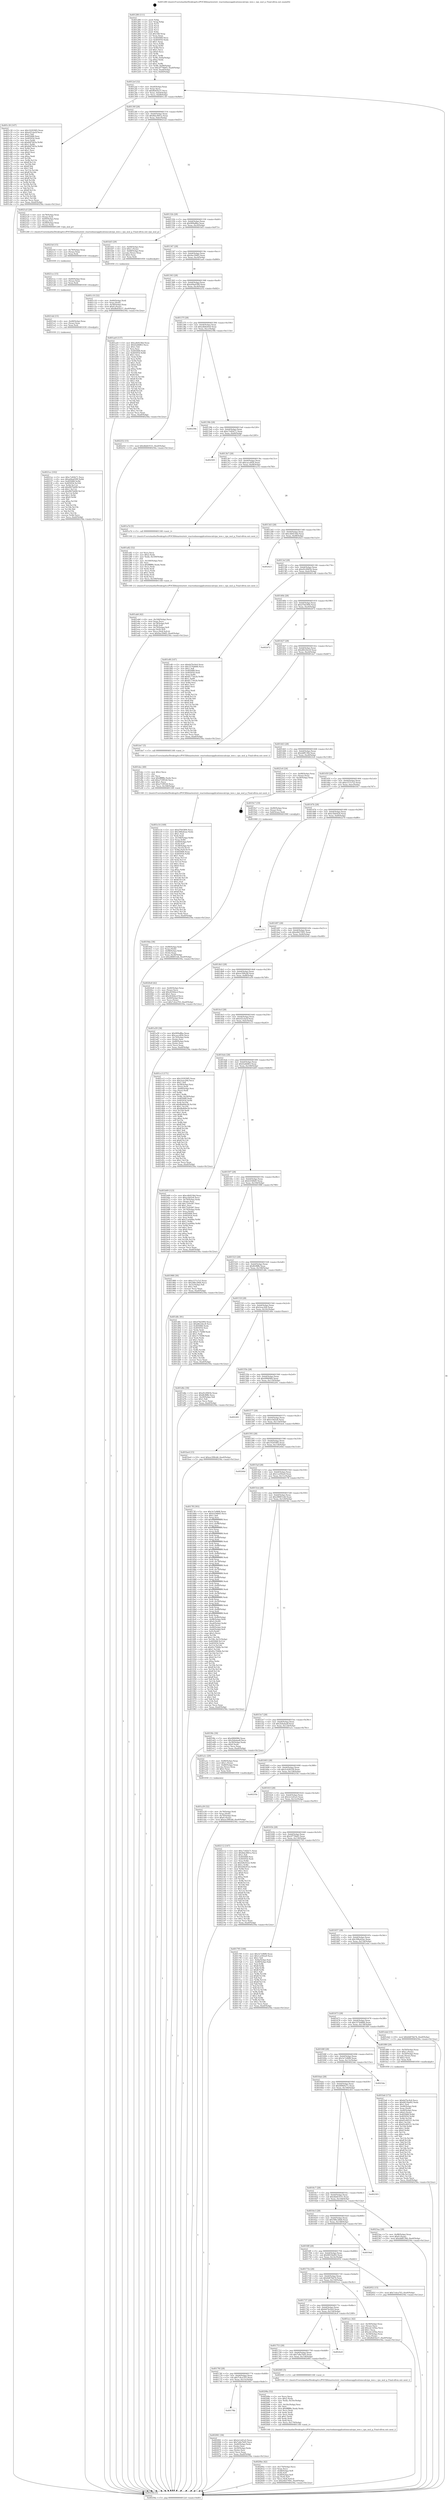 digraph "0x401280" {
  label = "0x401280 (/mnt/c/Users/mathe/Desktop/tcc/POCII/binaries/extr_reactosbaseapplicationscalcrpn_ieee.c_rpn_mul_p_Final-ollvm.out::main(0))"
  labelloc = "t"
  node[shape=record]

  Entry [label="",width=0.3,height=0.3,shape=circle,fillcolor=black,style=filled]
  "0x4012ef" [label="{
     0x4012ef [32]\l
     | [instrs]\l
     &nbsp;&nbsp;0x4012ef \<+6\>: mov -0xa0(%rbp),%eax\l
     &nbsp;&nbsp;0x4012f5 \<+2\>: mov %eax,%ecx\l
     &nbsp;&nbsp;0x4012f7 \<+6\>: sub $0x8b45fa37,%ecx\l
     &nbsp;&nbsp;0x4012fd \<+6\>: mov %eax,-0xb4(%rbp)\l
     &nbsp;&nbsp;0x401303 \<+6\>: mov %ecx,-0xb8(%rbp)\l
     &nbsp;&nbsp;0x401309 \<+6\>: je 0000000000401c30 \<main+0x9b0\>\l
  }"]
  "0x401c30" [label="{
     0x401c30 [147]\l
     | [instrs]\l
     &nbsp;&nbsp;0x401c30 \<+5\>: mov $0x102939f5,%eax\l
     &nbsp;&nbsp;0x401c35 \<+5\>: mov $0xef21da5f,%ecx\l
     &nbsp;&nbsp;0x401c3a \<+2\>: mov $0x1,%dl\l
     &nbsp;&nbsp;0x401c3c \<+7\>: mov 0x405068,%esi\l
     &nbsp;&nbsp;0x401c43 \<+7\>: mov 0x405054,%edi\l
     &nbsp;&nbsp;0x401c4a \<+3\>: mov %esi,%r8d\l
     &nbsp;&nbsp;0x401c4d \<+7\>: sub $0x6df7403a,%r8d\l
     &nbsp;&nbsp;0x401c54 \<+4\>: sub $0x1,%r8d\l
     &nbsp;&nbsp;0x401c58 \<+7\>: add $0x6df7403a,%r8d\l
     &nbsp;&nbsp;0x401c5f \<+4\>: imul %r8d,%esi\l
     &nbsp;&nbsp;0x401c63 \<+3\>: and $0x1,%esi\l
     &nbsp;&nbsp;0x401c66 \<+3\>: cmp $0x0,%esi\l
     &nbsp;&nbsp;0x401c69 \<+4\>: sete %r9b\l
     &nbsp;&nbsp;0x401c6d \<+3\>: cmp $0xa,%edi\l
     &nbsp;&nbsp;0x401c70 \<+4\>: setl %r10b\l
     &nbsp;&nbsp;0x401c74 \<+3\>: mov %r9b,%r11b\l
     &nbsp;&nbsp;0x401c77 \<+4\>: xor $0xff,%r11b\l
     &nbsp;&nbsp;0x401c7b \<+3\>: mov %r10b,%bl\l
     &nbsp;&nbsp;0x401c7e \<+3\>: xor $0xff,%bl\l
     &nbsp;&nbsp;0x401c81 \<+3\>: xor $0x1,%dl\l
     &nbsp;&nbsp;0x401c84 \<+3\>: mov %r11b,%r14b\l
     &nbsp;&nbsp;0x401c87 \<+4\>: and $0xff,%r14b\l
     &nbsp;&nbsp;0x401c8b \<+3\>: and %dl,%r9b\l
     &nbsp;&nbsp;0x401c8e \<+3\>: mov %bl,%r15b\l
     &nbsp;&nbsp;0x401c91 \<+4\>: and $0xff,%r15b\l
     &nbsp;&nbsp;0x401c95 \<+3\>: and %dl,%r10b\l
     &nbsp;&nbsp;0x401c98 \<+3\>: or %r9b,%r14b\l
     &nbsp;&nbsp;0x401c9b \<+3\>: or %r10b,%r15b\l
     &nbsp;&nbsp;0x401c9e \<+3\>: xor %r15b,%r14b\l
     &nbsp;&nbsp;0x401ca1 \<+3\>: or %bl,%r11b\l
     &nbsp;&nbsp;0x401ca4 \<+4\>: xor $0xff,%r11b\l
     &nbsp;&nbsp;0x401ca8 \<+3\>: or $0x1,%dl\l
     &nbsp;&nbsp;0x401cab \<+3\>: and %dl,%r11b\l
     &nbsp;&nbsp;0x401cae \<+3\>: or %r11b,%r14b\l
     &nbsp;&nbsp;0x401cb1 \<+4\>: test $0x1,%r14b\l
     &nbsp;&nbsp;0x401cb5 \<+3\>: cmovne %ecx,%eax\l
     &nbsp;&nbsp;0x401cb8 \<+6\>: mov %eax,-0xa0(%rbp)\l
     &nbsp;&nbsp;0x401cbe \<+5\>: jmp 000000000040256a \<main+0x12ea\>\l
  }"]
  "0x40130f" [label="{
     0x40130f [28]\l
     | [instrs]\l
     &nbsp;&nbsp;0x40130f \<+5\>: jmp 0000000000401314 \<main+0x94\>\l
     &nbsp;&nbsp;0x401314 \<+6\>: mov -0xb4(%rbp),%eax\l
     &nbsp;&nbsp;0x40131a \<+5\>: sub $0x8da3841a,%eax\l
     &nbsp;&nbsp;0x40131f \<+6\>: mov %eax,-0xbc(%rbp)\l
     &nbsp;&nbsp;0x401325 \<+6\>: je 00000000004021a5 \<main+0xf25\>\l
  }"]
  Exit [label="",width=0.3,height=0.3,shape=circle,fillcolor=black,style=filled,peripheries=2]
  "0x4021a5" [label="{
     0x4021a5 [26]\l
     | [instrs]\l
     &nbsp;&nbsp;0x4021a5 \<+4\>: mov -0x78(%rbp),%rax\l
     &nbsp;&nbsp;0x4021a9 \<+3\>: mov (%rax),%rdi\l
     &nbsp;&nbsp;0x4021ac \<+4\>: mov -0x60(%rbp),%rax\l
     &nbsp;&nbsp;0x4021b0 \<+3\>: mov (%rax),%rsi\l
     &nbsp;&nbsp;0x4021b3 \<+4\>: mov -0x48(%rbp),%rax\l
     &nbsp;&nbsp;0x4021b7 \<+3\>: mov (%rax),%rdx\l
     &nbsp;&nbsp;0x4021ba \<+5\>: call 0000000000401240 \<rpn_mul_p\>\l
     | [calls]\l
     &nbsp;&nbsp;0x401240 \{1\} (/mnt/c/Users/mathe/Desktop/tcc/POCII/binaries/extr_reactosbaseapplicationscalcrpn_ieee.c_rpn_mul_p_Final-ollvm.out::rpn_mul_p)\l
  }"]
  "0x40132b" [label="{
     0x40132b [28]\l
     | [instrs]\l
     &nbsp;&nbsp;0x40132b \<+5\>: jmp 0000000000401330 \<main+0xb0\>\l
     &nbsp;&nbsp;0x401330 \<+6\>: mov -0xb4(%rbp),%eax\l
     &nbsp;&nbsp;0x401336 \<+5\>: sub $0x909affba,%eax\l
     &nbsp;&nbsp;0x40133b \<+6\>: mov %eax,-0xc0(%rbp)\l
     &nbsp;&nbsp;0x401341 \<+6\>: je 0000000000401bf3 \<main+0x973\>\l
  }"]
  "0x4021ec" [label="{
     0x4021ec [102]\l
     | [instrs]\l
     &nbsp;&nbsp;0x4021ec \<+5\>: mov $0xc7e82b71,%ecx\l
     &nbsp;&nbsp;0x4021f1 \<+6\>: mov $0xa04ad399,%r8d\l
     &nbsp;&nbsp;0x4021f7 \<+8\>: mov 0x405068,%r9d\l
     &nbsp;&nbsp;0x4021ff \<+8\>: mov 0x405054,%r10d\l
     &nbsp;&nbsp;0x402207 \<+3\>: mov %r9d,%r11d\l
     &nbsp;&nbsp;0x40220a \<+7\>: add $0xf067b490,%r11d\l
     &nbsp;&nbsp;0x402211 \<+4\>: sub $0x1,%r11d\l
     &nbsp;&nbsp;0x402215 \<+7\>: sub $0xf067b490,%r11d\l
     &nbsp;&nbsp;0x40221c \<+4\>: imul %r11d,%r9d\l
     &nbsp;&nbsp;0x402220 \<+4\>: and $0x1,%r9d\l
     &nbsp;&nbsp;0x402224 \<+4\>: cmp $0x0,%r9d\l
     &nbsp;&nbsp;0x402228 \<+3\>: sete %bl\l
     &nbsp;&nbsp;0x40222b \<+4\>: cmp $0xa,%r10d\l
     &nbsp;&nbsp;0x40222f \<+4\>: setl %r14b\l
     &nbsp;&nbsp;0x402233 \<+3\>: mov %bl,%r15b\l
     &nbsp;&nbsp;0x402236 \<+3\>: and %r14b,%r15b\l
     &nbsp;&nbsp;0x402239 \<+3\>: xor %r14b,%bl\l
     &nbsp;&nbsp;0x40223c \<+3\>: or %bl,%r15b\l
     &nbsp;&nbsp;0x40223f \<+4\>: test $0x1,%r15b\l
     &nbsp;&nbsp;0x402243 \<+4\>: cmovne %r8d,%ecx\l
     &nbsp;&nbsp;0x402247 \<+6\>: mov %ecx,-0xa0(%rbp)\l
     &nbsp;&nbsp;0x40224d \<+5\>: jmp 000000000040256a \<main+0x12ea\>\l
  }"]
  "0x401bf3" [label="{
     0x401bf3 [29]\l
     | [instrs]\l
     &nbsp;&nbsp;0x401bf3 \<+4\>: mov -0x68(%rbp),%rax\l
     &nbsp;&nbsp;0x401bf7 \<+6\>: movl $0x1,(%rax)\l
     &nbsp;&nbsp;0x401bfd \<+4\>: mov -0x68(%rbp),%rax\l
     &nbsp;&nbsp;0x401c01 \<+3\>: movslq (%rax),%rax\l
     &nbsp;&nbsp;0x401c04 \<+4\>: shl $0x2,%rax\l
     &nbsp;&nbsp;0x401c08 \<+3\>: mov %rax,%rdi\l
     &nbsp;&nbsp;0x401c0b \<+5\>: call 0000000000401050 \<malloc@plt\>\l
     | [calls]\l
     &nbsp;&nbsp;0x401050 \{1\} (unknown)\l
  }"]
  "0x401347" [label="{
     0x401347 [28]\l
     | [instrs]\l
     &nbsp;&nbsp;0x401347 \<+5\>: jmp 000000000040134c \<main+0xcc\>\l
     &nbsp;&nbsp;0x40134c \<+6\>: mov -0xb4(%rbp),%eax\l
     &nbsp;&nbsp;0x401352 \<+5\>: sub $0x9ac594f5,%eax\l
     &nbsp;&nbsp;0x401357 \<+6\>: mov %eax,-0xc4(%rbp)\l
     &nbsp;&nbsp;0x40135d \<+6\>: je 0000000000401ae0 \<main+0x860\>\l
  }"]
  "0x4021dd" [label="{
     0x4021dd [15]\l
     | [instrs]\l
     &nbsp;&nbsp;0x4021dd \<+4\>: mov -0x48(%rbp),%rax\l
     &nbsp;&nbsp;0x4021e1 \<+3\>: mov (%rax),%rax\l
     &nbsp;&nbsp;0x4021e4 \<+3\>: mov %rax,%rdi\l
     &nbsp;&nbsp;0x4021e7 \<+5\>: call 0000000000401030 \<free@plt\>\l
     | [calls]\l
     &nbsp;&nbsp;0x401030 \{1\} (unknown)\l
  }"]
  "0x401ae0" [label="{
     0x401ae0 [137]\l
     | [instrs]\l
     &nbsp;&nbsp;0x401ae0 \<+5\>: mov $0xcdb9236d,%eax\l
     &nbsp;&nbsp;0x401ae5 \<+5\>: mov $0xf2afb863,%ecx\l
     &nbsp;&nbsp;0x401aea \<+2\>: mov $0x1,%dl\l
     &nbsp;&nbsp;0x401aec \<+2\>: xor %esi,%esi\l
     &nbsp;&nbsp;0x401aee \<+7\>: mov 0x405068,%edi\l
     &nbsp;&nbsp;0x401af5 \<+8\>: mov 0x405054,%r8d\l
     &nbsp;&nbsp;0x401afd \<+3\>: sub $0x1,%esi\l
     &nbsp;&nbsp;0x401b00 \<+3\>: mov %edi,%r9d\l
     &nbsp;&nbsp;0x401b03 \<+3\>: add %esi,%r9d\l
     &nbsp;&nbsp;0x401b06 \<+4\>: imul %r9d,%edi\l
     &nbsp;&nbsp;0x401b0a \<+3\>: and $0x1,%edi\l
     &nbsp;&nbsp;0x401b0d \<+3\>: cmp $0x0,%edi\l
     &nbsp;&nbsp;0x401b10 \<+4\>: sete %r10b\l
     &nbsp;&nbsp;0x401b14 \<+4\>: cmp $0xa,%r8d\l
     &nbsp;&nbsp;0x401b18 \<+4\>: setl %r11b\l
     &nbsp;&nbsp;0x401b1c \<+3\>: mov %r10b,%bl\l
     &nbsp;&nbsp;0x401b1f \<+3\>: xor $0xff,%bl\l
     &nbsp;&nbsp;0x401b22 \<+3\>: mov %r11b,%r14b\l
     &nbsp;&nbsp;0x401b25 \<+4\>: xor $0xff,%r14b\l
     &nbsp;&nbsp;0x401b29 \<+3\>: xor $0x1,%dl\l
     &nbsp;&nbsp;0x401b2c \<+3\>: mov %bl,%r15b\l
     &nbsp;&nbsp;0x401b2f \<+4\>: and $0xff,%r15b\l
     &nbsp;&nbsp;0x401b33 \<+3\>: and %dl,%r10b\l
     &nbsp;&nbsp;0x401b36 \<+3\>: mov %r14b,%r12b\l
     &nbsp;&nbsp;0x401b39 \<+4\>: and $0xff,%r12b\l
     &nbsp;&nbsp;0x401b3d \<+3\>: and %dl,%r11b\l
     &nbsp;&nbsp;0x401b40 \<+3\>: or %r10b,%r15b\l
     &nbsp;&nbsp;0x401b43 \<+3\>: or %r11b,%r12b\l
     &nbsp;&nbsp;0x401b46 \<+3\>: xor %r12b,%r15b\l
     &nbsp;&nbsp;0x401b49 \<+3\>: or %r14b,%bl\l
     &nbsp;&nbsp;0x401b4c \<+3\>: xor $0xff,%bl\l
     &nbsp;&nbsp;0x401b4f \<+3\>: or $0x1,%dl\l
     &nbsp;&nbsp;0x401b52 \<+2\>: and %dl,%bl\l
     &nbsp;&nbsp;0x401b54 \<+3\>: or %bl,%r15b\l
     &nbsp;&nbsp;0x401b57 \<+4\>: test $0x1,%r15b\l
     &nbsp;&nbsp;0x401b5b \<+3\>: cmovne %ecx,%eax\l
     &nbsp;&nbsp;0x401b5e \<+6\>: mov %eax,-0xa0(%rbp)\l
     &nbsp;&nbsp;0x401b64 \<+5\>: jmp 000000000040256a \<main+0x12ea\>\l
  }"]
  "0x401363" [label="{
     0x401363 [28]\l
     | [instrs]\l
     &nbsp;&nbsp;0x401363 \<+5\>: jmp 0000000000401368 \<main+0xe8\>\l
     &nbsp;&nbsp;0x401368 \<+6\>: mov -0xb4(%rbp),%eax\l
     &nbsp;&nbsp;0x40136e \<+5\>: sub $0xa04ad399,%eax\l
     &nbsp;&nbsp;0x401373 \<+6\>: mov %eax,-0xc8(%rbp)\l
     &nbsp;&nbsp;0x401379 \<+6\>: je 0000000000402252 \<main+0xfd2\>\l
  }"]
  "0x4021ce" [label="{
     0x4021ce [15]\l
     | [instrs]\l
     &nbsp;&nbsp;0x4021ce \<+4\>: mov -0x60(%rbp),%rax\l
     &nbsp;&nbsp;0x4021d2 \<+3\>: mov (%rax),%rax\l
     &nbsp;&nbsp;0x4021d5 \<+3\>: mov %rax,%rdi\l
     &nbsp;&nbsp;0x4021d8 \<+5\>: call 0000000000401030 \<free@plt\>\l
     | [calls]\l
     &nbsp;&nbsp;0x401030 \{1\} (unknown)\l
  }"]
  "0x402252" [label="{
     0x402252 [15]\l
     | [instrs]\l
     &nbsp;&nbsp;0x402252 \<+10\>: movl $0x4bb63531,-0xa0(%rbp)\l
     &nbsp;&nbsp;0x40225c \<+5\>: jmp 000000000040256a \<main+0x12ea\>\l
  }"]
  "0x40137f" [label="{
     0x40137f [28]\l
     | [instrs]\l
     &nbsp;&nbsp;0x40137f \<+5\>: jmp 0000000000401384 \<main+0x104\>\l
     &nbsp;&nbsp;0x401384 \<+6\>: mov -0xb4(%rbp),%eax\l
     &nbsp;&nbsp;0x40138a \<+5\>: sub $0xa4b6a0e6,%eax\l
     &nbsp;&nbsp;0x40138f \<+6\>: mov %eax,-0xcc(%rbp)\l
     &nbsp;&nbsp;0x401395 \<+6\>: je 000000000040239b \<main+0x111b\>\l
  }"]
  "0x4021bf" [label="{
     0x4021bf [15]\l
     | [instrs]\l
     &nbsp;&nbsp;0x4021bf \<+4\>: mov -0x78(%rbp),%rax\l
     &nbsp;&nbsp;0x4021c3 \<+3\>: mov (%rax),%rax\l
     &nbsp;&nbsp;0x4021c6 \<+3\>: mov %rax,%rdi\l
     &nbsp;&nbsp;0x4021c9 \<+5\>: call 0000000000401030 \<free@plt\>\l
     | [calls]\l
     &nbsp;&nbsp;0x401030 \{1\} (unknown)\l
  }"]
  "0x40239b" [label="{
     0x40239b\l
  }", style=dashed]
  "0x40139b" [label="{
     0x40139b [28]\l
     | [instrs]\l
     &nbsp;&nbsp;0x40139b \<+5\>: jmp 00000000004013a0 \<main+0x120\>\l
     &nbsp;&nbsp;0x4013a0 \<+6\>: mov -0xb4(%rbp),%eax\l
     &nbsp;&nbsp;0x4013a6 \<+5\>: sub $0xc7e82b71,%eax\l
     &nbsp;&nbsp;0x4013ab \<+6\>: mov %eax,-0xd0(%rbp)\l
     &nbsp;&nbsp;0x4013b1 \<+6\>: je 0000000000402505 \<main+0x1285\>\l
  }"]
  "0x4020be" [label="{
     0x4020be [42]\l
     | [instrs]\l
     &nbsp;&nbsp;0x4020be \<+6\>: mov -0x170(%rbp),%ecx\l
     &nbsp;&nbsp;0x4020c4 \<+3\>: imul %eax,%ecx\l
     &nbsp;&nbsp;0x4020c7 \<+4\>: mov -0x48(%rbp),%r8\l
     &nbsp;&nbsp;0x4020cb \<+3\>: mov (%r8),%r8\l
     &nbsp;&nbsp;0x4020ce \<+4\>: mov -0x40(%rbp),%r9\l
     &nbsp;&nbsp;0x4020d2 \<+3\>: movslq (%r9),%r9\l
     &nbsp;&nbsp;0x4020d5 \<+4\>: mov %ecx,(%r8,%r9,4)\l
     &nbsp;&nbsp;0x4020d9 \<+10\>: movl $0xe6b57691,-0xa0(%rbp)\l
     &nbsp;&nbsp;0x4020e3 \<+5\>: jmp 000000000040256a \<main+0x12ea\>\l
  }"]
  "0x402505" [label="{
     0x402505\l
  }", style=dashed]
  "0x4013b7" [label="{
     0x4013b7 [28]\l
     | [instrs]\l
     &nbsp;&nbsp;0x4013b7 \<+5\>: jmp 00000000004013bc \<main+0x13c\>\l
     &nbsp;&nbsp;0x4013bc \<+6\>: mov -0xb4(%rbp),%eax\l
     &nbsp;&nbsp;0x4013c2 \<+5\>: sub $0xcaccdf2b,%eax\l
     &nbsp;&nbsp;0x4013c7 \<+6\>: mov %eax,-0xd4(%rbp)\l
     &nbsp;&nbsp;0x4013cd \<+6\>: je 0000000000401a7d \<main+0x7fd\>\l
  }"]
  "0x40208a" [label="{
     0x40208a [52]\l
     | [instrs]\l
     &nbsp;&nbsp;0x40208a \<+2\>: xor %ecx,%ecx\l
     &nbsp;&nbsp;0x40208c \<+5\>: mov $0x2,%edx\l
     &nbsp;&nbsp;0x402091 \<+6\>: mov %edx,-0x16c(%rbp)\l
     &nbsp;&nbsp;0x402097 \<+1\>: cltd\l
     &nbsp;&nbsp;0x402098 \<+6\>: mov -0x16c(%rbp),%esi\l
     &nbsp;&nbsp;0x40209e \<+2\>: idiv %esi\l
     &nbsp;&nbsp;0x4020a0 \<+6\>: imul $0xfffffffe,%edx,%edx\l
     &nbsp;&nbsp;0x4020a6 \<+2\>: mov %ecx,%edi\l
     &nbsp;&nbsp;0x4020a8 \<+2\>: sub %edx,%edi\l
     &nbsp;&nbsp;0x4020aa \<+2\>: mov %ecx,%edx\l
     &nbsp;&nbsp;0x4020ac \<+3\>: sub $0x1,%edx\l
     &nbsp;&nbsp;0x4020af \<+2\>: add %edx,%edi\l
     &nbsp;&nbsp;0x4020b1 \<+2\>: sub %edi,%ecx\l
     &nbsp;&nbsp;0x4020b3 \<+6\>: mov %ecx,-0x170(%rbp)\l
     &nbsp;&nbsp;0x4020b9 \<+5\>: call 0000000000401160 \<next_i\>\l
     | [calls]\l
     &nbsp;&nbsp;0x401160 \{1\} (/mnt/c/Users/mathe/Desktop/tcc/POCII/binaries/extr_reactosbaseapplicationscalcrpn_ieee.c_rpn_mul_p_Final-ollvm.out::next_i)\l
  }"]
  "0x401a7d" [label="{
     0x401a7d [5]\l
     | [instrs]\l
     &nbsp;&nbsp;0x401a7d \<+5\>: call 0000000000401160 \<next_i\>\l
     | [calls]\l
     &nbsp;&nbsp;0x401160 \{1\} (/mnt/c/Users/mathe/Desktop/tcc/POCII/binaries/extr_reactosbaseapplicationscalcrpn_ieee.c_rpn_mul_p_Final-ollvm.out::next_i)\l
  }"]
  "0x4013d3" [label="{
     0x4013d3 [28]\l
     | [instrs]\l
     &nbsp;&nbsp;0x4013d3 \<+5\>: jmp 00000000004013d8 \<main+0x158\>\l
     &nbsp;&nbsp;0x4013d8 \<+6\>: mov -0xb4(%rbp),%eax\l
     &nbsp;&nbsp;0x4013de \<+5\>: sub $0xcdb9236d,%eax\l
     &nbsp;&nbsp;0x4013e3 \<+6\>: mov %eax,-0xd8(%rbp)\l
     &nbsp;&nbsp;0x4013e9 \<+6\>: je 0000000000402423 \<main+0x11a3\>\l
  }"]
  "0x40178b" [label="{
     0x40178b\l
  }", style=dashed]
  "0x402423" [label="{
     0x402423\l
  }", style=dashed]
  "0x4013ef" [label="{
     0x4013ef [28]\l
     | [instrs]\l
     &nbsp;&nbsp;0x4013ef \<+5\>: jmp 00000000004013f4 \<main+0x174\>\l
     &nbsp;&nbsp;0x4013f4 \<+6\>: mov -0xb4(%rbp),%eax\l
     &nbsp;&nbsp;0x4013fa \<+5\>: sub $0xd5c0945b,%eax\l
     &nbsp;&nbsp;0x4013ff \<+6\>: mov %eax,-0xdc(%rbp)\l
     &nbsp;&nbsp;0x401405 \<+6\>: je 0000000000401ef6 \<main+0xc76\>\l
  }"]
  "0x402061" [label="{
     0x402061 [36]\l
     | [instrs]\l
     &nbsp;&nbsp;0x402061 \<+5\>: mov $0x2e1e61a5,%eax\l
     &nbsp;&nbsp;0x402066 \<+5\>: mov $0x7a8a7b05,%ecx\l
     &nbsp;&nbsp;0x40206b \<+4\>: mov -0x40(%rbp),%rdx\l
     &nbsp;&nbsp;0x40206f \<+2\>: mov (%rdx),%esi\l
     &nbsp;&nbsp;0x402071 \<+4\>: mov -0x50(%rbp),%rdx\l
     &nbsp;&nbsp;0x402075 \<+2\>: cmp (%rdx),%esi\l
     &nbsp;&nbsp;0x402077 \<+3\>: cmovl %ecx,%eax\l
     &nbsp;&nbsp;0x40207a \<+6\>: mov %eax,-0xa0(%rbp)\l
     &nbsp;&nbsp;0x402080 \<+5\>: jmp 000000000040256a \<main+0x12ea\>\l
  }"]
  "0x401ef6" [label="{
     0x401ef6 [147]\l
     | [instrs]\l
     &nbsp;&nbsp;0x401ef6 \<+5\>: mov $0x6d7bc9c6,%eax\l
     &nbsp;&nbsp;0x401efb \<+5\>: mov $0x3374d666,%ecx\l
     &nbsp;&nbsp;0x401f00 \<+2\>: mov $0x1,%dl\l
     &nbsp;&nbsp;0x401f02 \<+7\>: mov 0x405068,%esi\l
     &nbsp;&nbsp;0x401f09 \<+7\>: mov 0x405054,%edi\l
     &nbsp;&nbsp;0x401f10 \<+3\>: mov %esi,%r8d\l
     &nbsp;&nbsp;0x401f13 \<+7\>: add $0x8177de2b,%r8d\l
     &nbsp;&nbsp;0x401f1a \<+4\>: sub $0x1,%r8d\l
     &nbsp;&nbsp;0x401f1e \<+7\>: sub $0x8177de2b,%r8d\l
     &nbsp;&nbsp;0x401f25 \<+4\>: imul %r8d,%esi\l
     &nbsp;&nbsp;0x401f29 \<+3\>: and $0x1,%esi\l
     &nbsp;&nbsp;0x401f2c \<+3\>: cmp $0x0,%esi\l
     &nbsp;&nbsp;0x401f2f \<+4\>: sete %r9b\l
     &nbsp;&nbsp;0x401f33 \<+3\>: cmp $0xa,%edi\l
     &nbsp;&nbsp;0x401f36 \<+4\>: setl %r10b\l
     &nbsp;&nbsp;0x401f3a \<+3\>: mov %r9b,%r11b\l
     &nbsp;&nbsp;0x401f3d \<+4\>: xor $0xff,%r11b\l
     &nbsp;&nbsp;0x401f41 \<+3\>: mov %r10b,%bl\l
     &nbsp;&nbsp;0x401f44 \<+3\>: xor $0xff,%bl\l
     &nbsp;&nbsp;0x401f47 \<+3\>: xor $0x0,%dl\l
     &nbsp;&nbsp;0x401f4a \<+3\>: mov %r11b,%r14b\l
     &nbsp;&nbsp;0x401f4d \<+4\>: and $0x0,%r14b\l
     &nbsp;&nbsp;0x401f51 \<+3\>: and %dl,%r9b\l
     &nbsp;&nbsp;0x401f54 \<+3\>: mov %bl,%r15b\l
     &nbsp;&nbsp;0x401f57 \<+4\>: and $0x0,%r15b\l
     &nbsp;&nbsp;0x401f5b \<+3\>: and %dl,%r10b\l
     &nbsp;&nbsp;0x401f5e \<+3\>: or %r9b,%r14b\l
     &nbsp;&nbsp;0x401f61 \<+3\>: or %r10b,%r15b\l
     &nbsp;&nbsp;0x401f64 \<+3\>: xor %r15b,%r14b\l
     &nbsp;&nbsp;0x401f67 \<+3\>: or %bl,%r11b\l
     &nbsp;&nbsp;0x401f6a \<+4\>: xor $0xff,%r11b\l
     &nbsp;&nbsp;0x401f6e \<+3\>: or $0x0,%dl\l
     &nbsp;&nbsp;0x401f71 \<+3\>: and %dl,%r11b\l
     &nbsp;&nbsp;0x401f74 \<+3\>: or %r11b,%r14b\l
     &nbsp;&nbsp;0x401f77 \<+4\>: test $0x1,%r14b\l
     &nbsp;&nbsp;0x401f7b \<+3\>: cmovne %ecx,%eax\l
     &nbsp;&nbsp;0x401f7e \<+6\>: mov %eax,-0xa0(%rbp)\l
     &nbsp;&nbsp;0x401f84 \<+5\>: jmp 000000000040256a \<main+0x12ea\>\l
  }"]
  "0x40140b" [label="{
     0x40140b [28]\l
     | [instrs]\l
     &nbsp;&nbsp;0x40140b \<+5\>: jmp 0000000000401410 \<main+0x190\>\l
     &nbsp;&nbsp;0x401410 \<+6\>: mov -0xb4(%rbp),%eax\l
     &nbsp;&nbsp;0x401416 \<+5\>: sub $0xd76d3f04,%eax\l
     &nbsp;&nbsp;0x40141b \<+6\>: mov %eax,-0xe0(%rbp)\l
     &nbsp;&nbsp;0x401421 \<+6\>: je 0000000000402472 \<main+0x11f2\>\l
  }"]
  "0x40176f" [label="{
     0x40176f [28]\l
     | [instrs]\l
     &nbsp;&nbsp;0x40176f \<+5\>: jmp 0000000000401774 \<main+0x4f4\>\l
     &nbsp;&nbsp;0x401774 \<+6\>: mov -0xb4(%rbp),%eax\l
     &nbsp;&nbsp;0x40177a \<+5\>: sub $0x7c4ca703,%eax\l
     &nbsp;&nbsp;0x40177f \<+6\>: mov %eax,-0x15c(%rbp)\l
     &nbsp;&nbsp;0x401785 \<+6\>: je 0000000000402061 \<main+0xde1\>\l
  }"]
  "0x402472" [label="{
     0x402472\l
  }", style=dashed]
  "0x401427" [label="{
     0x401427 [28]\l
     | [instrs]\l
     &nbsp;&nbsp;0x401427 \<+5\>: jmp 000000000040142c \<main+0x1ac\>\l
     &nbsp;&nbsp;0x40142c \<+6\>: mov -0xb4(%rbp),%eax\l
     &nbsp;&nbsp;0x401432 \<+5\>: sub $0xd8224ec8,%eax\l
     &nbsp;&nbsp;0x401437 \<+6\>: mov %eax,-0xe4(%rbp)\l
     &nbsp;&nbsp;0x40143d \<+6\>: je 0000000000401de7 \<main+0xb67\>\l
  }"]
  "0x402085" [label="{
     0x402085 [5]\l
     | [instrs]\l
     &nbsp;&nbsp;0x402085 \<+5\>: call 0000000000401160 \<next_i\>\l
     | [calls]\l
     &nbsp;&nbsp;0x401160 \{1\} (/mnt/c/Users/mathe/Desktop/tcc/POCII/binaries/extr_reactosbaseapplicationscalcrpn_ieee.c_rpn_mul_p_Final-ollvm.out::next_i)\l
  }"]
  "0x401de7" [label="{
     0x401de7 [5]\l
     | [instrs]\l
     &nbsp;&nbsp;0x401de7 \<+5\>: call 0000000000401160 \<next_i\>\l
     | [calls]\l
     &nbsp;&nbsp;0x401160 \{1\} (/mnt/c/Users/mathe/Desktop/tcc/POCII/binaries/extr_reactosbaseapplicationscalcrpn_ieee.c_rpn_mul_p_Final-ollvm.out::next_i)\l
  }"]
  "0x401443" [label="{
     0x401443 [28]\l
     | [instrs]\l
     &nbsp;&nbsp;0x401443 \<+5\>: jmp 0000000000401448 \<main+0x1c8\>\l
     &nbsp;&nbsp;0x401448 \<+6\>: mov -0xb4(%rbp),%eax\l
     &nbsp;&nbsp;0x40144e \<+5\>: sub $0xddff139d,%eax\l
     &nbsp;&nbsp;0x401453 \<+6\>: mov %eax,-0xe8(%rbp)\l
     &nbsp;&nbsp;0x401459 \<+6\>: je 00000000004023c6 \<main+0x1146\>\l
  }"]
  "0x401753" [label="{
     0x401753 [28]\l
     | [instrs]\l
     &nbsp;&nbsp;0x401753 \<+5\>: jmp 0000000000401758 \<main+0x4d8\>\l
     &nbsp;&nbsp;0x401758 \<+6\>: mov -0xb4(%rbp),%eax\l
     &nbsp;&nbsp;0x40175e \<+5\>: sub $0x7a8a7b05,%eax\l
     &nbsp;&nbsp;0x401763 \<+6\>: mov %eax,-0x158(%rbp)\l
     &nbsp;&nbsp;0x401769 \<+6\>: je 0000000000402085 \<main+0xe05\>\l
  }"]
  "0x4023c6" [label="{
     0x4023c6 [24]\l
     | [instrs]\l
     &nbsp;&nbsp;0x4023c6 \<+7\>: mov -0x98(%rbp),%rax\l
     &nbsp;&nbsp;0x4023cd \<+2\>: mov (%rax),%eax\l
     &nbsp;&nbsp;0x4023cf \<+4\>: lea -0x28(%rbp),%rsp\l
     &nbsp;&nbsp;0x4023d3 \<+1\>: pop %rbx\l
     &nbsp;&nbsp;0x4023d4 \<+2\>: pop %r12\l
     &nbsp;&nbsp;0x4023d6 \<+2\>: pop %r13\l
     &nbsp;&nbsp;0x4023d8 \<+2\>: pop %r14\l
     &nbsp;&nbsp;0x4023da \<+2\>: pop %r15\l
     &nbsp;&nbsp;0x4023dc \<+1\>: pop %rbp\l
     &nbsp;&nbsp;0x4023dd \<+1\>: ret\l
  }"]
  "0x40145f" [label="{
     0x40145f [28]\l
     | [instrs]\l
     &nbsp;&nbsp;0x40145f \<+5\>: jmp 0000000000401464 \<main+0x1e4\>\l
     &nbsp;&nbsp;0x401464 \<+6\>: mov -0xb4(%rbp),%eax\l
     &nbsp;&nbsp;0x40146a \<+5\>: sub $0xe157a7a3,%eax\l
     &nbsp;&nbsp;0x40146f \<+6\>: mov %eax,-0xec(%rbp)\l
     &nbsp;&nbsp;0x401475 \<+6\>: je 00000000004019c7 \<main+0x747\>\l
  }"]
  "0x4024c8" [label="{
     0x4024c8\l
  }", style=dashed]
  "0x4019c7" [label="{
     0x4019c7 [19]\l
     | [instrs]\l
     &nbsp;&nbsp;0x4019c7 \<+7\>: mov -0x90(%rbp),%rax\l
     &nbsp;&nbsp;0x4019ce \<+3\>: mov (%rax),%rax\l
     &nbsp;&nbsp;0x4019d1 \<+4\>: mov 0x8(%rax),%rdi\l
     &nbsp;&nbsp;0x4019d5 \<+5\>: call 0000000000401060 \<atoi@plt\>\l
     | [calls]\l
     &nbsp;&nbsp;0x401060 \{1\} (unknown)\l
  }"]
  "0x40147b" [label="{
     0x40147b [28]\l
     | [instrs]\l
     &nbsp;&nbsp;0x40147b \<+5\>: jmp 0000000000401480 \<main+0x200\>\l
     &nbsp;&nbsp;0x401480 \<+6\>: mov -0xb4(%rbp),%eax\l
     &nbsp;&nbsp;0x401486 \<+5\>: sub $0xe3bfe624,%eax\l
     &nbsp;&nbsp;0x40148b \<+6\>: mov %eax,-0xf0(%rbp)\l
     &nbsp;&nbsp;0x401491 \<+6\>: je 0000000000402270 \<main+0xff0\>\l
  }"]
  "0x401fa6" [label="{
     0x401fa6 [172]\l
     | [instrs]\l
     &nbsp;&nbsp;0x401fa6 \<+5\>: mov $0x6d7bc9c6,%ecx\l
     &nbsp;&nbsp;0x401fab \<+5\>: mov $0x6833bd92,%edx\l
     &nbsp;&nbsp;0x401fb0 \<+3\>: mov $0x1,%sil\l
     &nbsp;&nbsp;0x401fb3 \<+4\>: mov -0x48(%rbp),%rdi\l
     &nbsp;&nbsp;0x401fb7 \<+3\>: mov %rax,(%rdi)\l
     &nbsp;&nbsp;0x401fba \<+4\>: mov -0x40(%rbp),%rax\l
     &nbsp;&nbsp;0x401fbe \<+6\>: movl $0x0,(%rax)\l
     &nbsp;&nbsp;0x401fc4 \<+8\>: mov 0x405068,%r8d\l
     &nbsp;&nbsp;0x401fcc \<+8\>: mov 0x405054,%r9d\l
     &nbsp;&nbsp;0x401fd4 \<+3\>: mov %r8d,%r10d\l
     &nbsp;&nbsp;0x401fd7 \<+7\>: add $0x83c60531,%r10d\l
     &nbsp;&nbsp;0x401fde \<+4\>: sub $0x1,%r10d\l
     &nbsp;&nbsp;0x401fe2 \<+7\>: sub $0x83c60531,%r10d\l
     &nbsp;&nbsp;0x401fe9 \<+4\>: imul %r10d,%r8d\l
     &nbsp;&nbsp;0x401fed \<+4\>: and $0x1,%r8d\l
     &nbsp;&nbsp;0x401ff1 \<+4\>: cmp $0x0,%r8d\l
     &nbsp;&nbsp;0x401ff5 \<+4\>: sete %r11b\l
     &nbsp;&nbsp;0x401ff9 \<+4\>: cmp $0xa,%r9d\l
     &nbsp;&nbsp;0x401ffd \<+3\>: setl %bl\l
     &nbsp;&nbsp;0x402000 \<+3\>: mov %r11b,%r14b\l
     &nbsp;&nbsp;0x402003 \<+4\>: xor $0xff,%r14b\l
     &nbsp;&nbsp;0x402007 \<+3\>: mov %bl,%r15b\l
     &nbsp;&nbsp;0x40200a \<+4\>: xor $0xff,%r15b\l
     &nbsp;&nbsp;0x40200e \<+4\>: xor $0x1,%sil\l
     &nbsp;&nbsp;0x402012 \<+3\>: mov %r14b,%r12b\l
     &nbsp;&nbsp;0x402015 \<+4\>: and $0xff,%r12b\l
     &nbsp;&nbsp;0x402019 \<+3\>: and %sil,%r11b\l
     &nbsp;&nbsp;0x40201c \<+3\>: mov %r15b,%r13b\l
     &nbsp;&nbsp;0x40201f \<+4\>: and $0xff,%r13b\l
     &nbsp;&nbsp;0x402023 \<+3\>: and %sil,%bl\l
     &nbsp;&nbsp;0x402026 \<+3\>: or %r11b,%r12b\l
     &nbsp;&nbsp;0x402029 \<+3\>: or %bl,%r13b\l
     &nbsp;&nbsp;0x40202c \<+3\>: xor %r13b,%r12b\l
     &nbsp;&nbsp;0x40202f \<+3\>: or %r15b,%r14b\l
     &nbsp;&nbsp;0x402032 \<+4\>: xor $0xff,%r14b\l
     &nbsp;&nbsp;0x402036 \<+4\>: or $0x1,%sil\l
     &nbsp;&nbsp;0x40203a \<+3\>: and %sil,%r14b\l
     &nbsp;&nbsp;0x40203d \<+3\>: or %r14b,%r12b\l
     &nbsp;&nbsp;0x402040 \<+4\>: test $0x1,%r12b\l
     &nbsp;&nbsp;0x402044 \<+3\>: cmovne %edx,%ecx\l
     &nbsp;&nbsp;0x402047 \<+6\>: mov %ecx,-0xa0(%rbp)\l
     &nbsp;&nbsp;0x40204d \<+5\>: jmp 000000000040256a \<main+0x12ea\>\l
  }"]
  "0x402270" [label="{
     0x402270\l
  }", style=dashed]
  "0x401497" [label="{
     0x401497 [28]\l
     | [instrs]\l
     &nbsp;&nbsp;0x401497 \<+5\>: jmp 000000000040149c \<main+0x21c\>\l
     &nbsp;&nbsp;0x40149c \<+6\>: mov -0xb4(%rbp),%eax\l
     &nbsp;&nbsp;0x4014a2 \<+5\>: sub $0xe6b57691,%eax\l
     &nbsp;&nbsp;0x4014a7 \<+6\>: mov %eax,-0xf4(%rbp)\l
     &nbsp;&nbsp;0x4014ad \<+6\>: je 00000000004020e8 \<main+0xe68\>\l
  }"]
  "0x401737" [label="{
     0x401737 [28]\l
     | [instrs]\l
     &nbsp;&nbsp;0x401737 \<+5\>: jmp 000000000040173c \<main+0x4bc\>\l
     &nbsp;&nbsp;0x40173c \<+6\>: mov -0xb4(%rbp),%eax\l
     &nbsp;&nbsp;0x401742 \<+5\>: sub $0x6d7bc9c6,%eax\l
     &nbsp;&nbsp;0x401747 \<+6\>: mov %eax,-0x154(%rbp)\l
     &nbsp;&nbsp;0x40174d \<+6\>: je 00000000004024c8 \<main+0x1248\>\l
  }"]
  "0x4020e8" [label="{
     0x4020e8 [42]\l
     | [instrs]\l
     &nbsp;&nbsp;0x4020e8 \<+4\>: mov -0x40(%rbp),%rax\l
     &nbsp;&nbsp;0x4020ec \<+2\>: mov (%rax),%ecx\l
     &nbsp;&nbsp;0x4020ee \<+6\>: add $0x26364ecf,%ecx\l
     &nbsp;&nbsp;0x4020f4 \<+3\>: add $0x1,%ecx\l
     &nbsp;&nbsp;0x4020f7 \<+6\>: sub $0x26364ecf,%ecx\l
     &nbsp;&nbsp;0x4020fd \<+4\>: mov -0x40(%rbp),%rax\l
     &nbsp;&nbsp;0x402101 \<+2\>: mov %ecx,(%rax)\l
     &nbsp;&nbsp;0x402103 \<+10\>: movl $0x7c4ca703,-0xa0(%rbp)\l
     &nbsp;&nbsp;0x40210d \<+5\>: jmp 000000000040256a \<main+0x12ea\>\l
  }"]
  "0x4014b3" [label="{
     0x4014b3 [28]\l
     | [instrs]\l
     &nbsp;&nbsp;0x4014b3 \<+5\>: jmp 00000000004014b8 \<main+0x238\>\l
     &nbsp;&nbsp;0x4014b8 \<+6\>: mov -0xb4(%rbp),%eax\l
     &nbsp;&nbsp;0x4014be \<+5\>: sub $0xee399cb8,%eax\l
     &nbsp;&nbsp;0x4014c3 \<+6\>: mov %eax,-0xf8(%rbp)\l
     &nbsp;&nbsp;0x4014c9 \<+6\>: je 0000000000401a59 \<main+0x7d9\>\l
  }"]
  "0x401ecc" [label="{
     0x401ecc [42]\l
     | [instrs]\l
     &nbsp;&nbsp;0x401ecc \<+4\>: mov -0x58(%rbp),%rax\l
     &nbsp;&nbsp;0x401ed0 \<+2\>: mov (%rax),%ecx\l
     &nbsp;&nbsp;0x401ed2 \<+6\>: add $0xcdc1d5ba,%ecx\l
     &nbsp;&nbsp;0x401ed8 \<+3\>: add $0x1,%ecx\l
     &nbsp;&nbsp;0x401edb \<+6\>: sub $0xcdc1d5ba,%ecx\l
     &nbsp;&nbsp;0x401ee1 \<+4\>: mov -0x58(%rbp),%rax\l
     &nbsp;&nbsp;0x401ee5 \<+2\>: mov %ecx,(%rax)\l
     &nbsp;&nbsp;0x401ee7 \<+10\>: movl $0x8b45fa37,-0xa0(%rbp)\l
     &nbsp;&nbsp;0x401ef1 \<+5\>: jmp 000000000040256a \<main+0x12ea\>\l
  }"]
  "0x401a59" [label="{
     0x401a59 [36]\l
     | [instrs]\l
     &nbsp;&nbsp;0x401a59 \<+5\>: mov $0x909affba,%eax\l
     &nbsp;&nbsp;0x401a5e \<+5\>: mov $0xcaccdf2b,%ecx\l
     &nbsp;&nbsp;0x401a63 \<+4\>: mov -0x70(%rbp),%rdx\l
     &nbsp;&nbsp;0x401a67 \<+2\>: mov (%rdx),%esi\l
     &nbsp;&nbsp;0x401a69 \<+4\>: mov -0x80(%rbp),%rdx\l
     &nbsp;&nbsp;0x401a6d \<+2\>: cmp (%rdx),%esi\l
     &nbsp;&nbsp;0x401a6f \<+3\>: cmovl %ecx,%eax\l
     &nbsp;&nbsp;0x401a72 \<+6\>: mov %eax,-0xa0(%rbp)\l
     &nbsp;&nbsp;0x401a78 \<+5\>: jmp 000000000040256a \<main+0x12ea\>\l
  }"]
  "0x4014cf" [label="{
     0x4014cf [28]\l
     | [instrs]\l
     &nbsp;&nbsp;0x4014cf \<+5\>: jmp 00000000004014d4 \<main+0x254\>\l
     &nbsp;&nbsp;0x4014d4 \<+6\>: mov -0xb4(%rbp),%eax\l
     &nbsp;&nbsp;0x4014da \<+5\>: sub $0xef21da5f,%eax\l
     &nbsp;&nbsp;0x4014df \<+6\>: mov %eax,-0xfc(%rbp)\l
     &nbsp;&nbsp;0x4014e5 \<+6\>: je 0000000000401cc3 \<main+0xa43\>\l
  }"]
  "0x40171b" [label="{
     0x40171b [28]\l
     | [instrs]\l
     &nbsp;&nbsp;0x40171b \<+5\>: jmp 0000000000401720 \<main+0x4a0\>\l
     &nbsp;&nbsp;0x401720 \<+6\>: mov -0xb4(%rbp),%eax\l
     &nbsp;&nbsp;0x401726 \<+5\>: sub $0x6d67bb74,%eax\l
     &nbsp;&nbsp;0x40172b \<+6\>: mov %eax,-0x150(%rbp)\l
     &nbsp;&nbsp;0x401731 \<+6\>: je 0000000000401ecc \<main+0xc4c\>\l
  }"]
  "0x401cc3" [label="{
     0x401cc3 [171]\l
     | [instrs]\l
     &nbsp;&nbsp;0x401cc3 \<+5\>: mov $0x102939f5,%eax\l
     &nbsp;&nbsp;0x401cc8 \<+5\>: mov $0x2eac264,%ecx\l
     &nbsp;&nbsp;0x401ccd \<+2\>: mov $0x1,%dl\l
     &nbsp;&nbsp;0x401ccf \<+4\>: mov -0x58(%rbp),%rsi\l
     &nbsp;&nbsp;0x401cd3 \<+2\>: mov (%rsi),%edi\l
     &nbsp;&nbsp;0x401cd5 \<+4\>: mov -0x68(%rbp),%rsi\l
     &nbsp;&nbsp;0x401cd9 \<+2\>: cmp (%rsi),%edi\l
     &nbsp;&nbsp;0x401cdb \<+4\>: setl %r8b\l
     &nbsp;&nbsp;0x401cdf \<+4\>: and $0x1,%r8b\l
     &nbsp;&nbsp;0x401ce3 \<+4\>: mov %r8b,-0x29(%rbp)\l
     &nbsp;&nbsp;0x401ce7 \<+7\>: mov 0x405068,%edi\l
     &nbsp;&nbsp;0x401cee \<+8\>: mov 0x405054,%r9d\l
     &nbsp;&nbsp;0x401cf6 \<+3\>: mov %edi,%r10d\l
     &nbsp;&nbsp;0x401cf9 \<+7\>: add $0x8b469e28,%r10d\l
     &nbsp;&nbsp;0x401d00 \<+4\>: sub $0x1,%r10d\l
     &nbsp;&nbsp;0x401d04 \<+7\>: sub $0x8b469e28,%r10d\l
     &nbsp;&nbsp;0x401d0b \<+4\>: imul %r10d,%edi\l
     &nbsp;&nbsp;0x401d0f \<+3\>: and $0x1,%edi\l
     &nbsp;&nbsp;0x401d12 \<+3\>: cmp $0x0,%edi\l
     &nbsp;&nbsp;0x401d15 \<+4\>: sete %r8b\l
     &nbsp;&nbsp;0x401d19 \<+4\>: cmp $0xa,%r9d\l
     &nbsp;&nbsp;0x401d1d \<+4\>: setl %r11b\l
     &nbsp;&nbsp;0x401d21 \<+3\>: mov %r8b,%bl\l
     &nbsp;&nbsp;0x401d24 \<+3\>: xor $0xff,%bl\l
     &nbsp;&nbsp;0x401d27 \<+3\>: mov %r11b,%r14b\l
     &nbsp;&nbsp;0x401d2a \<+4\>: xor $0xff,%r14b\l
     &nbsp;&nbsp;0x401d2e \<+3\>: xor $0x1,%dl\l
     &nbsp;&nbsp;0x401d31 \<+3\>: mov %bl,%r15b\l
     &nbsp;&nbsp;0x401d34 \<+4\>: and $0xff,%r15b\l
     &nbsp;&nbsp;0x401d38 \<+3\>: and %dl,%r8b\l
     &nbsp;&nbsp;0x401d3b \<+3\>: mov %r14b,%r12b\l
     &nbsp;&nbsp;0x401d3e \<+4\>: and $0xff,%r12b\l
     &nbsp;&nbsp;0x401d42 \<+3\>: and %dl,%r11b\l
     &nbsp;&nbsp;0x401d45 \<+3\>: or %r8b,%r15b\l
     &nbsp;&nbsp;0x401d48 \<+3\>: or %r11b,%r12b\l
     &nbsp;&nbsp;0x401d4b \<+3\>: xor %r12b,%r15b\l
     &nbsp;&nbsp;0x401d4e \<+3\>: or %r14b,%bl\l
     &nbsp;&nbsp;0x401d51 \<+3\>: xor $0xff,%bl\l
     &nbsp;&nbsp;0x401d54 \<+3\>: or $0x1,%dl\l
     &nbsp;&nbsp;0x401d57 \<+2\>: and %dl,%bl\l
     &nbsp;&nbsp;0x401d59 \<+3\>: or %bl,%r15b\l
     &nbsp;&nbsp;0x401d5c \<+4\>: test $0x1,%r15b\l
     &nbsp;&nbsp;0x401d60 \<+3\>: cmovne %ecx,%eax\l
     &nbsp;&nbsp;0x401d63 \<+6\>: mov %eax,-0xa0(%rbp)\l
     &nbsp;&nbsp;0x401d69 \<+5\>: jmp 000000000040256a \<main+0x12ea\>\l
  }"]
  "0x4014eb" [label="{
     0x4014eb [28]\l
     | [instrs]\l
     &nbsp;&nbsp;0x4014eb \<+5\>: jmp 00000000004014f0 \<main+0x270\>\l
     &nbsp;&nbsp;0x4014f0 \<+6\>: mov -0xb4(%rbp),%eax\l
     &nbsp;&nbsp;0x4014f6 \<+5\>: sub $0xf2afb863,%eax\l
     &nbsp;&nbsp;0x4014fb \<+6\>: mov %eax,-0x100(%rbp)\l
     &nbsp;&nbsp;0x401501 \<+6\>: je 0000000000401b69 \<main+0x8e9\>\l
  }"]
  "0x402052" [label="{
     0x402052 [15]\l
     | [instrs]\l
     &nbsp;&nbsp;0x402052 \<+10\>: movl $0x7c4ca703,-0xa0(%rbp)\l
     &nbsp;&nbsp;0x40205c \<+5\>: jmp 000000000040256a \<main+0x12ea\>\l
  }"]
  "0x401b69" [label="{
     0x401b69 [123]\l
     | [instrs]\l
     &nbsp;&nbsp;0x401b69 \<+5\>: mov $0xcdb9236d,%eax\l
     &nbsp;&nbsp;0x401b6e \<+5\>: mov $0xec4d2e8,%ecx\l
     &nbsp;&nbsp;0x401b73 \<+4\>: mov -0x70(%rbp),%rdx\l
     &nbsp;&nbsp;0x401b77 \<+2\>: mov (%rdx),%esi\l
     &nbsp;&nbsp;0x401b79 \<+6\>: add $0x75e0cf67,%esi\l
     &nbsp;&nbsp;0x401b7f \<+3\>: add $0x1,%esi\l
     &nbsp;&nbsp;0x401b82 \<+6\>: sub $0x75e0cf67,%esi\l
     &nbsp;&nbsp;0x401b88 \<+4\>: mov -0x70(%rbp),%rdx\l
     &nbsp;&nbsp;0x401b8c \<+2\>: mov %esi,(%rdx)\l
     &nbsp;&nbsp;0x401b8e \<+7\>: mov 0x405068,%esi\l
     &nbsp;&nbsp;0x401b95 \<+7\>: mov 0x405054,%edi\l
     &nbsp;&nbsp;0x401b9c \<+3\>: mov %esi,%r8d\l
     &nbsp;&nbsp;0x401b9f \<+7\>: add $0x21aeb94a,%r8d\l
     &nbsp;&nbsp;0x401ba6 \<+4\>: sub $0x1,%r8d\l
     &nbsp;&nbsp;0x401baa \<+7\>: sub $0x21aeb94a,%r8d\l
     &nbsp;&nbsp;0x401bb1 \<+4\>: imul %r8d,%esi\l
     &nbsp;&nbsp;0x401bb5 \<+3\>: and $0x1,%esi\l
     &nbsp;&nbsp;0x401bb8 \<+3\>: cmp $0x0,%esi\l
     &nbsp;&nbsp;0x401bbb \<+4\>: sete %r9b\l
     &nbsp;&nbsp;0x401bbf \<+3\>: cmp $0xa,%edi\l
     &nbsp;&nbsp;0x401bc2 \<+4\>: setl %r10b\l
     &nbsp;&nbsp;0x401bc6 \<+3\>: mov %r9b,%r11b\l
     &nbsp;&nbsp;0x401bc9 \<+3\>: and %r10b,%r11b\l
     &nbsp;&nbsp;0x401bcc \<+3\>: xor %r10b,%r9b\l
     &nbsp;&nbsp;0x401bcf \<+3\>: or %r9b,%r11b\l
     &nbsp;&nbsp;0x401bd2 \<+4\>: test $0x1,%r11b\l
     &nbsp;&nbsp;0x401bd6 \<+3\>: cmovne %ecx,%eax\l
     &nbsp;&nbsp;0x401bd9 \<+6\>: mov %eax,-0xa0(%rbp)\l
     &nbsp;&nbsp;0x401bdf \<+5\>: jmp 000000000040256a \<main+0x12ea\>\l
  }"]
  "0x401507" [label="{
     0x401507 [28]\l
     | [instrs]\l
     &nbsp;&nbsp;0x401507 \<+5\>: jmp 000000000040150c \<main+0x28c\>\l
     &nbsp;&nbsp;0x40150c \<+6\>: mov -0xb4(%rbp),%eax\l
     &nbsp;&nbsp;0x401512 \<+5\>: sub $0xfcf348d5,%eax\l
     &nbsp;&nbsp;0x401517 \<+6\>: mov %eax,-0x104(%rbp)\l
     &nbsp;&nbsp;0x40151d \<+6\>: je 0000000000401988 \<main+0x708\>\l
  }"]
  "0x4016ff" [label="{
     0x4016ff [28]\l
     | [instrs]\l
     &nbsp;&nbsp;0x4016ff \<+5\>: jmp 0000000000401704 \<main+0x484\>\l
     &nbsp;&nbsp;0x401704 \<+6\>: mov -0xb4(%rbp),%eax\l
     &nbsp;&nbsp;0x40170a \<+5\>: sub $0x6833bd92,%eax\l
     &nbsp;&nbsp;0x40170f \<+6\>: mov %eax,-0x14c(%rbp)\l
     &nbsp;&nbsp;0x401715 \<+6\>: je 0000000000402052 \<main+0xdd2\>\l
  }"]
  "0x401988" [label="{
     0x401988 [30]\l
     | [instrs]\l
     &nbsp;&nbsp;0x401988 \<+5\>: mov $0xe157a7a3,%eax\l
     &nbsp;&nbsp;0x40198d \<+5\>: mov $0x586c26b6,%ecx\l
     &nbsp;&nbsp;0x401992 \<+3\>: mov -0x31(%rbp),%dl\l
     &nbsp;&nbsp;0x401995 \<+3\>: test $0x1,%dl\l
     &nbsp;&nbsp;0x401998 \<+3\>: cmovne %ecx,%eax\l
     &nbsp;&nbsp;0x40199b \<+6\>: mov %eax,-0xa0(%rbp)\l
     &nbsp;&nbsp;0x4019a1 \<+5\>: jmp 000000000040256a \<main+0x12ea\>\l
  }"]
  "0x401523" [label="{
     0x401523 [28]\l
     | [instrs]\l
     &nbsp;&nbsp;0x401523 \<+5\>: jmp 0000000000401528 \<main+0x2a8\>\l
     &nbsp;&nbsp;0x401528 \<+6\>: mov -0xb4(%rbp),%eax\l
     &nbsp;&nbsp;0x40152e \<+5\>: sub $0xffcf8ffb,%eax\l
     &nbsp;&nbsp;0x401533 \<+6\>: mov %eax,-0x108(%rbp)\l
     &nbsp;&nbsp;0x401539 \<+6\>: je 0000000000401d8c \<main+0xb0c\>\l
  }"]
  "0x4019a6" [label="{
     0x4019a6\l
  }", style=dashed]
  "0x401d8c" [label="{
     0x401d8c [91]\l
     | [instrs]\l
     &nbsp;&nbsp;0x401d8c \<+5\>: mov $0xd76d3f04,%eax\l
     &nbsp;&nbsp;0x401d91 \<+5\>: mov $0xd8224ec8,%ecx\l
     &nbsp;&nbsp;0x401d96 \<+7\>: mov 0x405068,%edx\l
     &nbsp;&nbsp;0x401d9d \<+7\>: mov 0x405054,%esi\l
     &nbsp;&nbsp;0x401da4 \<+2\>: mov %edx,%edi\l
     &nbsp;&nbsp;0x401da6 \<+6\>: add $0xe7c7b08f,%edi\l
     &nbsp;&nbsp;0x401dac \<+3\>: sub $0x1,%edi\l
     &nbsp;&nbsp;0x401daf \<+6\>: sub $0xe7c7b08f,%edi\l
     &nbsp;&nbsp;0x401db5 \<+3\>: imul %edi,%edx\l
     &nbsp;&nbsp;0x401db8 \<+3\>: and $0x1,%edx\l
     &nbsp;&nbsp;0x401dbb \<+3\>: cmp $0x0,%edx\l
     &nbsp;&nbsp;0x401dbe \<+4\>: sete %r8b\l
     &nbsp;&nbsp;0x401dc2 \<+3\>: cmp $0xa,%esi\l
     &nbsp;&nbsp;0x401dc5 \<+4\>: setl %r9b\l
     &nbsp;&nbsp;0x401dc9 \<+3\>: mov %r8b,%r10b\l
     &nbsp;&nbsp;0x401dcc \<+3\>: and %r9b,%r10b\l
     &nbsp;&nbsp;0x401dcf \<+3\>: xor %r9b,%r8b\l
     &nbsp;&nbsp;0x401dd2 \<+3\>: or %r8b,%r10b\l
     &nbsp;&nbsp;0x401dd5 \<+4\>: test $0x1,%r10b\l
     &nbsp;&nbsp;0x401dd9 \<+3\>: cmovne %ecx,%eax\l
     &nbsp;&nbsp;0x401ddc \<+6\>: mov %eax,-0xa0(%rbp)\l
     &nbsp;&nbsp;0x401de2 \<+5\>: jmp 000000000040256a \<main+0x12ea\>\l
  }"]
  "0x40153f" [label="{
     0x40153f [28]\l
     | [instrs]\l
     &nbsp;&nbsp;0x40153f \<+5\>: jmp 0000000000401544 \<main+0x2c4\>\l
     &nbsp;&nbsp;0x401544 \<+6\>: mov -0xb4(%rbp),%eax\l
     &nbsp;&nbsp;0x40154a \<+5\>: sub $0x2eac264,%eax\l
     &nbsp;&nbsp;0x40154f \<+6\>: mov %eax,-0x10c(%rbp)\l
     &nbsp;&nbsp;0x401555 \<+6\>: je 0000000000401d6e \<main+0xaee\>\l
  }"]
  "0x4016e3" [label="{
     0x4016e3 [28]\l
     | [instrs]\l
     &nbsp;&nbsp;0x4016e3 \<+5\>: jmp 00000000004016e8 \<main+0x468\>\l
     &nbsp;&nbsp;0x4016e8 \<+6\>: mov -0xb4(%rbp),%eax\l
     &nbsp;&nbsp;0x4016ee \<+5\>: sub $0x586c26b6,%eax\l
     &nbsp;&nbsp;0x4016f3 \<+6\>: mov %eax,-0x148(%rbp)\l
     &nbsp;&nbsp;0x4016f9 \<+6\>: je 00000000004019a6 \<main+0x726\>\l
  }"]
  "0x401d6e" [label="{
     0x401d6e [30]\l
     | [instrs]\l
     &nbsp;&nbsp;0x401d6e \<+5\>: mov $0xd5c0945b,%eax\l
     &nbsp;&nbsp;0x401d73 \<+5\>: mov $0xffcf8ffb,%ecx\l
     &nbsp;&nbsp;0x401d78 \<+3\>: mov -0x29(%rbp),%dl\l
     &nbsp;&nbsp;0x401d7b \<+3\>: test $0x1,%dl\l
     &nbsp;&nbsp;0x401d7e \<+3\>: cmovne %ecx,%eax\l
     &nbsp;&nbsp;0x401d81 \<+6\>: mov %eax,-0xa0(%rbp)\l
     &nbsp;&nbsp;0x401d87 \<+5\>: jmp 000000000040256a \<main+0x12ea\>\l
  }"]
  "0x40155b" [label="{
     0x40155b [28]\l
     | [instrs]\l
     &nbsp;&nbsp;0x40155b \<+5\>: jmp 0000000000401560 \<main+0x2e0\>\l
     &nbsp;&nbsp;0x401560 \<+6\>: mov -0xb4(%rbp),%eax\l
     &nbsp;&nbsp;0x401566 \<+5\>: sub $0x4984984,%eax\l
     &nbsp;&nbsp;0x40156b \<+6\>: mov %eax,-0x110(%rbp)\l
     &nbsp;&nbsp;0x401571 \<+6\>: je 0000000000402261 \<main+0xfe1\>\l
  }"]
  "0x4023aa" [label="{
     0x4023aa [28]\l
     | [instrs]\l
     &nbsp;&nbsp;0x4023aa \<+7\>: mov -0x98(%rbp),%rax\l
     &nbsp;&nbsp;0x4023b1 \<+6\>: movl $0x0,(%rax)\l
     &nbsp;&nbsp;0x4023b7 \<+10\>: movl $0xddff139d,-0xa0(%rbp)\l
     &nbsp;&nbsp;0x4023c1 \<+5\>: jmp 000000000040256a \<main+0x12ea\>\l
  }"]
  "0x402261" [label="{
     0x402261\l
  }", style=dashed]
  "0x401577" [label="{
     0x401577 [28]\l
     | [instrs]\l
     &nbsp;&nbsp;0x401577 \<+5\>: jmp 000000000040157c \<main+0x2fc\>\l
     &nbsp;&nbsp;0x40157c \<+6\>: mov -0xb4(%rbp),%eax\l
     &nbsp;&nbsp;0x401582 \<+5\>: sub $0xec4d2e8,%eax\l
     &nbsp;&nbsp;0x401587 \<+6\>: mov %eax,-0x114(%rbp)\l
     &nbsp;&nbsp;0x40158d \<+6\>: je 0000000000401be4 \<main+0x964\>\l
  }"]
  "0x4016c7" [label="{
     0x4016c7 [28]\l
     | [instrs]\l
     &nbsp;&nbsp;0x4016c7 \<+5\>: jmp 00000000004016cc \<main+0x44c\>\l
     &nbsp;&nbsp;0x4016cc \<+6\>: mov -0xb4(%rbp),%eax\l
     &nbsp;&nbsp;0x4016d2 \<+5\>: sub $0x4bb63531,%eax\l
     &nbsp;&nbsp;0x4016d7 \<+6\>: mov %eax,-0x144(%rbp)\l
     &nbsp;&nbsp;0x4016dd \<+6\>: je 00000000004023aa \<main+0x112a\>\l
  }"]
  "0x401be4" [label="{
     0x401be4 [15]\l
     | [instrs]\l
     &nbsp;&nbsp;0x401be4 \<+10\>: movl $0xee399cb8,-0xa0(%rbp)\l
     &nbsp;&nbsp;0x401bee \<+5\>: jmp 000000000040256a \<main+0x12ea\>\l
  }"]
  "0x401593" [label="{
     0x401593 [28]\l
     | [instrs]\l
     &nbsp;&nbsp;0x401593 \<+5\>: jmp 0000000000401598 \<main+0x318\>\l
     &nbsp;&nbsp;0x401598 \<+6\>: mov -0xb4(%rbp),%eax\l
     &nbsp;&nbsp;0x40159e \<+5\>: sub $0x102939f5,%eax\l
     &nbsp;&nbsp;0x4015a3 \<+6\>: mov %eax,-0x118(%rbp)\l
     &nbsp;&nbsp;0x4015a9 \<+6\>: je 000000000040244d \<main+0x11cd\>\l
  }"]
  "0x402303" [label="{
     0x402303\l
  }", style=dashed]
  "0x40244d" [label="{
     0x40244d\l
  }", style=dashed]
  "0x4015af" [label="{
     0x4015af [28]\l
     | [instrs]\l
     &nbsp;&nbsp;0x4015af \<+5\>: jmp 00000000004015b4 \<main+0x334\>\l
     &nbsp;&nbsp;0x4015b4 \<+6\>: mov -0xb4(%rbp),%eax\l
     &nbsp;&nbsp;0x4015ba \<+5\>: sub $0x1ca592a9,%eax\l
     &nbsp;&nbsp;0x4015bf \<+6\>: mov %eax,-0x11c(%rbp)\l
     &nbsp;&nbsp;0x4015c5 \<+6\>: je 00000000004017ff \<main+0x57f\>\l
  }"]
  "0x4016ab" [label="{
     0x4016ab [28]\l
     | [instrs]\l
     &nbsp;&nbsp;0x4016ab \<+5\>: jmp 00000000004016b0 \<main+0x430\>\l
     &nbsp;&nbsp;0x4016b0 \<+6\>: mov -0xb4(%rbp),%eax\l
     &nbsp;&nbsp;0x4016b6 \<+5\>: sub $0x489b6271,%eax\l
     &nbsp;&nbsp;0x4016bb \<+6\>: mov %eax,-0x140(%rbp)\l
     &nbsp;&nbsp;0x4016c1 \<+6\>: je 0000000000402303 \<main+0x1083\>\l
  }"]
  "0x4017ff" [label="{
     0x4017ff [393]\l
     | [instrs]\l
     &nbsp;&nbsp;0x4017ff \<+5\>: mov $0x3e7e96f6,%eax\l
     &nbsp;&nbsp;0x401804 \<+5\>: mov $0xfcf348d5,%ecx\l
     &nbsp;&nbsp;0x401809 \<+2\>: mov $0x1,%dl\l
     &nbsp;&nbsp;0x40180b \<+3\>: mov %rsp,%rsi\l
     &nbsp;&nbsp;0x40180e \<+4\>: add $0xfffffffffffffff0,%rsi\l
     &nbsp;&nbsp;0x401812 \<+3\>: mov %rsi,%rsp\l
     &nbsp;&nbsp;0x401815 \<+7\>: mov %rsi,-0x98(%rbp)\l
     &nbsp;&nbsp;0x40181c \<+3\>: mov %rsp,%rsi\l
     &nbsp;&nbsp;0x40181f \<+4\>: add $0xfffffffffffffff0,%rsi\l
     &nbsp;&nbsp;0x401823 \<+3\>: mov %rsi,%rsp\l
     &nbsp;&nbsp;0x401826 \<+3\>: mov %rsp,%rdi\l
     &nbsp;&nbsp;0x401829 \<+4\>: add $0xfffffffffffffff0,%rdi\l
     &nbsp;&nbsp;0x40182d \<+3\>: mov %rdi,%rsp\l
     &nbsp;&nbsp;0x401830 \<+7\>: mov %rdi,-0x90(%rbp)\l
     &nbsp;&nbsp;0x401837 \<+3\>: mov %rsp,%rdi\l
     &nbsp;&nbsp;0x40183a \<+4\>: add $0xfffffffffffffff0,%rdi\l
     &nbsp;&nbsp;0x40183e \<+3\>: mov %rdi,%rsp\l
     &nbsp;&nbsp;0x401841 \<+7\>: mov %rdi,-0x88(%rbp)\l
     &nbsp;&nbsp;0x401848 \<+3\>: mov %rsp,%rdi\l
     &nbsp;&nbsp;0x40184b \<+4\>: add $0xfffffffffffffff0,%rdi\l
     &nbsp;&nbsp;0x40184f \<+3\>: mov %rdi,%rsp\l
     &nbsp;&nbsp;0x401852 \<+4\>: mov %rdi,-0x80(%rbp)\l
     &nbsp;&nbsp;0x401856 \<+3\>: mov %rsp,%rdi\l
     &nbsp;&nbsp;0x401859 \<+4\>: add $0xfffffffffffffff0,%rdi\l
     &nbsp;&nbsp;0x40185d \<+3\>: mov %rdi,%rsp\l
     &nbsp;&nbsp;0x401860 \<+4\>: mov %rdi,-0x78(%rbp)\l
     &nbsp;&nbsp;0x401864 \<+3\>: mov %rsp,%rdi\l
     &nbsp;&nbsp;0x401867 \<+4\>: add $0xfffffffffffffff0,%rdi\l
     &nbsp;&nbsp;0x40186b \<+3\>: mov %rdi,%rsp\l
     &nbsp;&nbsp;0x40186e \<+4\>: mov %rdi,-0x70(%rbp)\l
     &nbsp;&nbsp;0x401872 \<+3\>: mov %rsp,%rdi\l
     &nbsp;&nbsp;0x401875 \<+4\>: add $0xfffffffffffffff0,%rdi\l
     &nbsp;&nbsp;0x401879 \<+3\>: mov %rdi,%rsp\l
     &nbsp;&nbsp;0x40187c \<+4\>: mov %rdi,-0x68(%rbp)\l
     &nbsp;&nbsp;0x401880 \<+3\>: mov %rsp,%rdi\l
     &nbsp;&nbsp;0x401883 \<+4\>: add $0xfffffffffffffff0,%rdi\l
     &nbsp;&nbsp;0x401887 \<+3\>: mov %rdi,%rsp\l
     &nbsp;&nbsp;0x40188a \<+4\>: mov %rdi,-0x60(%rbp)\l
     &nbsp;&nbsp;0x40188e \<+3\>: mov %rsp,%rdi\l
     &nbsp;&nbsp;0x401891 \<+4\>: add $0xfffffffffffffff0,%rdi\l
     &nbsp;&nbsp;0x401895 \<+3\>: mov %rdi,%rsp\l
     &nbsp;&nbsp;0x401898 \<+4\>: mov %rdi,-0x58(%rbp)\l
     &nbsp;&nbsp;0x40189c \<+3\>: mov %rsp,%rdi\l
     &nbsp;&nbsp;0x40189f \<+4\>: add $0xfffffffffffffff0,%rdi\l
     &nbsp;&nbsp;0x4018a3 \<+3\>: mov %rdi,%rsp\l
     &nbsp;&nbsp;0x4018a6 \<+4\>: mov %rdi,-0x50(%rbp)\l
     &nbsp;&nbsp;0x4018aa \<+3\>: mov %rsp,%rdi\l
     &nbsp;&nbsp;0x4018ad \<+4\>: add $0xfffffffffffffff0,%rdi\l
     &nbsp;&nbsp;0x4018b1 \<+3\>: mov %rdi,%rsp\l
     &nbsp;&nbsp;0x4018b4 \<+4\>: mov %rdi,-0x48(%rbp)\l
     &nbsp;&nbsp;0x4018b8 \<+3\>: mov %rsp,%rdi\l
     &nbsp;&nbsp;0x4018bb \<+4\>: add $0xfffffffffffffff0,%rdi\l
     &nbsp;&nbsp;0x4018bf \<+3\>: mov %rdi,%rsp\l
     &nbsp;&nbsp;0x4018c2 \<+4\>: mov %rdi,-0x40(%rbp)\l
     &nbsp;&nbsp;0x4018c6 \<+7\>: mov -0x98(%rbp),%rdi\l
     &nbsp;&nbsp;0x4018cd \<+6\>: movl $0x0,(%rdi)\l
     &nbsp;&nbsp;0x4018d3 \<+7\>: mov -0xa4(%rbp),%r8d\l
     &nbsp;&nbsp;0x4018da \<+3\>: mov %r8d,(%rsi)\l
     &nbsp;&nbsp;0x4018dd \<+7\>: mov -0x90(%rbp),%rdi\l
     &nbsp;&nbsp;0x4018e4 \<+7\>: mov -0xb0(%rbp),%r9\l
     &nbsp;&nbsp;0x4018eb \<+3\>: mov %r9,(%rdi)\l
     &nbsp;&nbsp;0x4018ee \<+3\>: cmpl $0x2,(%rsi)\l
     &nbsp;&nbsp;0x4018f1 \<+4\>: setne %r10b\l
     &nbsp;&nbsp;0x4018f5 \<+4\>: and $0x1,%r10b\l
     &nbsp;&nbsp;0x4018f9 \<+4\>: mov %r10b,-0x31(%rbp)\l
     &nbsp;&nbsp;0x4018fd \<+8\>: mov 0x405068,%r11d\l
     &nbsp;&nbsp;0x401905 \<+7\>: mov 0x405054,%ebx\l
     &nbsp;&nbsp;0x40190c \<+3\>: mov %r11d,%r14d\l
     &nbsp;&nbsp;0x40190f \<+7\>: sub $0x82c7046b,%r14d\l
     &nbsp;&nbsp;0x401916 \<+4\>: sub $0x1,%r14d\l
     &nbsp;&nbsp;0x40191a \<+7\>: add $0x82c7046b,%r14d\l
     &nbsp;&nbsp;0x401921 \<+4\>: imul %r14d,%r11d\l
     &nbsp;&nbsp;0x401925 \<+4\>: and $0x1,%r11d\l
     &nbsp;&nbsp;0x401929 \<+4\>: cmp $0x0,%r11d\l
     &nbsp;&nbsp;0x40192d \<+4\>: sete %r10b\l
     &nbsp;&nbsp;0x401931 \<+3\>: cmp $0xa,%ebx\l
     &nbsp;&nbsp;0x401934 \<+4\>: setl %r15b\l
     &nbsp;&nbsp;0x401938 \<+3\>: mov %r10b,%r12b\l
     &nbsp;&nbsp;0x40193b \<+4\>: xor $0xff,%r12b\l
     &nbsp;&nbsp;0x40193f \<+3\>: mov %r15b,%r13b\l
     &nbsp;&nbsp;0x401942 \<+4\>: xor $0xff,%r13b\l
     &nbsp;&nbsp;0x401946 \<+3\>: xor $0x1,%dl\l
     &nbsp;&nbsp;0x401949 \<+3\>: mov %r12b,%sil\l
     &nbsp;&nbsp;0x40194c \<+4\>: and $0xff,%sil\l
     &nbsp;&nbsp;0x401950 \<+3\>: and %dl,%r10b\l
     &nbsp;&nbsp;0x401953 \<+3\>: mov %r13b,%dil\l
     &nbsp;&nbsp;0x401956 \<+4\>: and $0xff,%dil\l
     &nbsp;&nbsp;0x40195a \<+3\>: and %dl,%r15b\l
     &nbsp;&nbsp;0x40195d \<+3\>: or %r10b,%sil\l
     &nbsp;&nbsp;0x401960 \<+3\>: or %r15b,%dil\l
     &nbsp;&nbsp;0x401963 \<+3\>: xor %dil,%sil\l
     &nbsp;&nbsp;0x401966 \<+3\>: or %r13b,%r12b\l
     &nbsp;&nbsp;0x401969 \<+4\>: xor $0xff,%r12b\l
     &nbsp;&nbsp;0x40196d \<+3\>: or $0x1,%dl\l
     &nbsp;&nbsp;0x401970 \<+3\>: and %dl,%r12b\l
     &nbsp;&nbsp;0x401973 \<+3\>: or %r12b,%sil\l
     &nbsp;&nbsp;0x401976 \<+4\>: test $0x1,%sil\l
     &nbsp;&nbsp;0x40197a \<+3\>: cmovne %ecx,%eax\l
     &nbsp;&nbsp;0x40197d \<+6\>: mov %eax,-0xa0(%rbp)\l
     &nbsp;&nbsp;0x401983 \<+5\>: jmp 000000000040256a \<main+0x12ea\>\l
  }"]
  "0x4015cb" [label="{
     0x4015cb [28]\l
     | [instrs]\l
     &nbsp;&nbsp;0x4015cb \<+5\>: jmp 00000000004015d0 \<main+0x350\>\l
     &nbsp;&nbsp;0x4015d0 \<+6\>: mov -0xb4(%rbp),%eax\l
     &nbsp;&nbsp;0x4015d6 \<+5\>: sub $0x286851d4,%eax\l
     &nbsp;&nbsp;0x4015db \<+6\>: mov %eax,-0x120(%rbp)\l
     &nbsp;&nbsp;0x4015e1 \<+6\>: je 00000000004019fe \<main+0x77e\>\l
  }"]
  "0x4023de" [label="{
     0x4023de\l
  }", style=dashed]
  "0x4019fe" [label="{
     0x4019fe [30]\l
     | [instrs]\l
     &nbsp;&nbsp;0x4019fe \<+5\>: mov $0x4984984,%eax\l
     &nbsp;&nbsp;0x401a03 \<+5\>: mov $0x2b4aba4f,%ecx\l
     &nbsp;&nbsp;0x401a08 \<+3\>: mov -0x30(%rbp),%edx\l
     &nbsp;&nbsp;0x401a0b \<+3\>: cmp $0x0,%edx\l
     &nbsp;&nbsp;0x401a0e \<+3\>: cmove %ecx,%eax\l
     &nbsp;&nbsp;0x401a11 \<+6\>: mov %eax,-0xa0(%rbp)\l
     &nbsp;&nbsp;0x401a17 \<+5\>: jmp 000000000040256a \<main+0x12ea\>\l
  }"]
  "0x4015e7" [label="{
     0x4015e7 [28]\l
     | [instrs]\l
     &nbsp;&nbsp;0x4015e7 \<+5\>: jmp 00000000004015ec \<main+0x36c\>\l
     &nbsp;&nbsp;0x4015ec \<+6\>: mov -0xb4(%rbp),%eax\l
     &nbsp;&nbsp;0x4015f2 \<+5\>: sub $0x2b4aba4f,%eax\l
     &nbsp;&nbsp;0x4015f7 \<+6\>: mov %eax,-0x124(%rbp)\l
     &nbsp;&nbsp;0x4015fd \<+6\>: je 0000000000401a1c \<main+0x79c\>\l
  }"]
  "0x40168f" [label="{
     0x40168f [28]\l
     | [instrs]\l
     &nbsp;&nbsp;0x40168f \<+5\>: jmp 0000000000401694 \<main+0x414\>\l
     &nbsp;&nbsp;0x401694 \<+6\>: mov -0xb4(%rbp),%eax\l
     &nbsp;&nbsp;0x40169a \<+5\>: sub $0x3e7e96f6,%eax\l
     &nbsp;&nbsp;0x40169f \<+6\>: mov %eax,-0x13c(%rbp)\l
     &nbsp;&nbsp;0x4016a5 \<+6\>: je 00000000004023de \<main+0x115e\>\l
  }"]
  "0x401a1c" [label="{
     0x401a1c [29]\l
     | [instrs]\l
     &nbsp;&nbsp;0x401a1c \<+4\>: mov -0x80(%rbp),%rax\l
     &nbsp;&nbsp;0x401a20 \<+6\>: movl $0x1,(%rax)\l
     &nbsp;&nbsp;0x401a26 \<+4\>: mov -0x80(%rbp),%rax\l
     &nbsp;&nbsp;0x401a2a \<+3\>: movslq (%rax),%rax\l
     &nbsp;&nbsp;0x401a2d \<+4\>: shl $0x2,%rax\l
     &nbsp;&nbsp;0x401a31 \<+3\>: mov %rax,%rdi\l
     &nbsp;&nbsp;0x401a34 \<+5\>: call 0000000000401050 \<malloc@plt\>\l
     | [calls]\l
     &nbsp;&nbsp;0x401050 \{1\} (unknown)\l
  }"]
  "0x401603" [label="{
     0x401603 [28]\l
     | [instrs]\l
     &nbsp;&nbsp;0x401603 \<+5\>: jmp 0000000000401608 \<main+0x388\>\l
     &nbsp;&nbsp;0x401608 \<+6\>: mov -0xb4(%rbp),%eax\l
     &nbsp;&nbsp;0x40160e \<+5\>: sub $0x2cd28339,%eax\l
     &nbsp;&nbsp;0x401613 \<+6\>: mov %eax,-0x128(%rbp)\l
     &nbsp;&nbsp;0x401619 \<+6\>: je 000000000040255b \<main+0x12db\>\l
  }"]
  "0x401f89" [label="{
     0x401f89 [29]\l
     | [instrs]\l
     &nbsp;&nbsp;0x401f89 \<+4\>: mov -0x50(%rbp),%rax\l
     &nbsp;&nbsp;0x401f8d \<+6\>: movl $0x1,(%rax)\l
     &nbsp;&nbsp;0x401f93 \<+4\>: mov -0x50(%rbp),%rax\l
     &nbsp;&nbsp;0x401f97 \<+3\>: movslq (%rax),%rax\l
     &nbsp;&nbsp;0x401f9a \<+4\>: shl $0x2,%rax\l
     &nbsp;&nbsp;0x401f9e \<+3\>: mov %rax,%rdi\l
     &nbsp;&nbsp;0x401fa1 \<+5\>: call 0000000000401050 \<malloc@plt\>\l
     | [calls]\l
     &nbsp;&nbsp;0x401050 \{1\} (unknown)\l
  }"]
  "0x40255b" [label="{
     0x40255b\l
  }", style=dashed]
  "0x40161f" [label="{
     0x40161f [28]\l
     | [instrs]\l
     &nbsp;&nbsp;0x40161f \<+5\>: jmp 0000000000401624 \<main+0x3a4\>\l
     &nbsp;&nbsp;0x401624 \<+6\>: mov -0xb4(%rbp),%eax\l
     &nbsp;&nbsp;0x40162a \<+5\>: sub $0x2e1e61a5,%eax\l
     &nbsp;&nbsp;0x40162f \<+6\>: mov %eax,-0x12c(%rbp)\l
     &nbsp;&nbsp;0x401635 \<+6\>: je 0000000000402112 \<main+0xe92\>\l
  }"]
  "0x401673" [label="{
     0x401673 [28]\l
     | [instrs]\l
     &nbsp;&nbsp;0x401673 \<+5\>: jmp 0000000000401678 \<main+0x3f8\>\l
     &nbsp;&nbsp;0x401678 \<+6\>: mov -0xb4(%rbp),%eax\l
     &nbsp;&nbsp;0x40167e \<+5\>: sub $0x3374d666,%eax\l
     &nbsp;&nbsp;0x401683 \<+6\>: mov %eax,-0x138(%rbp)\l
     &nbsp;&nbsp;0x401689 \<+6\>: je 0000000000401f89 \<main+0xd09\>\l
  }"]
  "0x402112" [label="{
     0x402112 [147]\l
     | [instrs]\l
     &nbsp;&nbsp;0x402112 \<+5\>: mov $0xc7e82b71,%eax\l
     &nbsp;&nbsp;0x402117 \<+5\>: mov $0x8da3841a,%ecx\l
     &nbsp;&nbsp;0x40211c \<+2\>: mov $0x1,%dl\l
     &nbsp;&nbsp;0x40211e \<+7\>: mov 0x405068,%esi\l
     &nbsp;&nbsp;0x402125 \<+7\>: mov 0x405054,%edi\l
     &nbsp;&nbsp;0x40212c \<+3\>: mov %esi,%r8d\l
     &nbsp;&nbsp;0x40212f \<+7\>: sub $0xf28e4522,%r8d\l
     &nbsp;&nbsp;0x402136 \<+4\>: sub $0x1,%r8d\l
     &nbsp;&nbsp;0x40213a \<+7\>: add $0xf28e4522,%r8d\l
     &nbsp;&nbsp;0x402141 \<+4\>: imul %r8d,%esi\l
     &nbsp;&nbsp;0x402145 \<+3\>: and $0x1,%esi\l
     &nbsp;&nbsp;0x402148 \<+3\>: cmp $0x0,%esi\l
     &nbsp;&nbsp;0x40214b \<+4\>: sete %r9b\l
     &nbsp;&nbsp;0x40214f \<+3\>: cmp $0xa,%edi\l
     &nbsp;&nbsp;0x402152 \<+4\>: setl %r10b\l
     &nbsp;&nbsp;0x402156 \<+3\>: mov %r9b,%r11b\l
     &nbsp;&nbsp;0x402159 \<+4\>: xor $0xff,%r11b\l
     &nbsp;&nbsp;0x40215d \<+3\>: mov %r10b,%bl\l
     &nbsp;&nbsp;0x402160 \<+3\>: xor $0xff,%bl\l
     &nbsp;&nbsp;0x402163 \<+3\>: xor $0x1,%dl\l
     &nbsp;&nbsp;0x402166 \<+3\>: mov %r11b,%r14b\l
     &nbsp;&nbsp;0x402169 \<+4\>: and $0xff,%r14b\l
     &nbsp;&nbsp;0x40216d \<+3\>: and %dl,%r9b\l
     &nbsp;&nbsp;0x402170 \<+3\>: mov %bl,%r15b\l
     &nbsp;&nbsp;0x402173 \<+4\>: and $0xff,%r15b\l
     &nbsp;&nbsp;0x402177 \<+3\>: and %dl,%r10b\l
     &nbsp;&nbsp;0x40217a \<+3\>: or %r9b,%r14b\l
     &nbsp;&nbsp;0x40217d \<+3\>: or %r10b,%r15b\l
     &nbsp;&nbsp;0x402180 \<+3\>: xor %r15b,%r14b\l
     &nbsp;&nbsp;0x402183 \<+3\>: or %bl,%r11b\l
     &nbsp;&nbsp;0x402186 \<+4\>: xor $0xff,%r11b\l
     &nbsp;&nbsp;0x40218a \<+3\>: or $0x1,%dl\l
     &nbsp;&nbsp;0x40218d \<+3\>: and %dl,%r11b\l
     &nbsp;&nbsp;0x402190 \<+3\>: or %r11b,%r14b\l
     &nbsp;&nbsp;0x402193 \<+4\>: test $0x1,%r14b\l
     &nbsp;&nbsp;0x402197 \<+3\>: cmovne %ecx,%eax\l
     &nbsp;&nbsp;0x40219a \<+6\>: mov %eax,-0xa0(%rbp)\l
     &nbsp;&nbsp;0x4021a0 \<+5\>: jmp 000000000040256a \<main+0x12ea\>\l
  }"]
  "0x40163b" [label="{
     0x40163b [28]\l
     | [instrs]\l
     &nbsp;&nbsp;0x40163b \<+5\>: jmp 0000000000401640 \<main+0x3c0\>\l
     &nbsp;&nbsp;0x401640 \<+6\>: mov -0xb4(%rbp),%eax\l
     &nbsp;&nbsp;0x401646 \<+5\>: sub $0x2f776b65,%eax\l
     &nbsp;&nbsp;0x40164b \<+6\>: mov %eax,-0x130(%rbp)\l
     &nbsp;&nbsp;0x401651 \<+6\>: je 0000000000401795 \<main+0x515\>\l
  }"]
  "0x401ebd" [label="{
     0x401ebd [15]\l
     | [instrs]\l
     &nbsp;&nbsp;0x401ebd \<+10\>: movl $0x6d67bb74,-0xa0(%rbp)\l
     &nbsp;&nbsp;0x401ec7 \<+5\>: jmp 000000000040256a \<main+0x12ea\>\l
  }"]
  "0x401795" [label="{
     0x401795 [106]\l
     | [instrs]\l
     &nbsp;&nbsp;0x401795 \<+5\>: mov $0x3e7e96f6,%eax\l
     &nbsp;&nbsp;0x40179a \<+5\>: mov $0x1ca592a9,%ecx\l
     &nbsp;&nbsp;0x40179f \<+2\>: mov $0x1,%dl\l
     &nbsp;&nbsp;0x4017a1 \<+7\>: mov -0x9a(%rbp),%sil\l
     &nbsp;&nbsp;0x4017a8 \<+7\>: mov -0x99(%rbp),%dil\l
     &nbsp;&nbsp;0x4017af \<+3\>: mov %sil,%r8b\l
     &nbsp;&nbsp;0x4017b2 \<+4\>: xor $0xff,%r8b\l
     &nbsp;&nbsp;0x4017b6 \<+3\>: mov %dil,%r9b\l
     &nbsp;&nbsp;0x4017b9 \<+4\>: xor $0xff,%r9b\l
     &nbsp;&nbsp;0x4017bd \<+3\>: xor $0x1,%dl\l
     &nbsp;&nbsp;0x4017c0 \<+3\>: mov %r8b,%r10b\l
     &nbsp;&nbsp;0x4017c3 \<+4\>: and $0xff,%r10b\l
     &nbsp;&nbsp;0x4017c7 \<+3\>: and %dl,%sil\l
     &nbsp;&nbsp;0x4017ca \<+3\>: mov %r9b,%r11b\l
     &nbsp;&nbsp;0x4017cd \<+4\>: and $0xff,%r11b\l
     &nbsp;&nbsp;0x4017d1 \<+3\>: and %dl,%dil\l
     &nbsp;&nbsp;0x4017d4 \<+3\>: or %sil,%r10b\l
     &nbsp;&nbsp;0x4017d7 \<+3\>: or %dil,%r11b\l
     &nbsp;&nbsp;0x4017da \<+3\>: xor %r11b,%r10b\l
     &nbsp;&nbsp;0x4017dd \<+3\>: or %r9b,%r8b\l
     &nbsp;&nbsp;0x4017e0 \<+4\>: xor $0xff,%r8b\l
     &nbsp;&nbsp;0x4017e4 \<+3\>: or $0x1,%dl\l
     &nbsp;&nbsp;0x4017e7 \<+3\>: and %dl,%r8b\l
     &nbsp;&nbsp;0x4017ea \<+3\>: or %r8b,%r10b\l
     &nbsp;&nbsp;0x4017ed \<+4\>: test $0x1,%r10b\l
     &nbsp;&nbsp;0x4017f1 \<+3\>: cmovne %ecx,%eax\l
     &nbsp;&nbsp;0x4017f4 \<+6\>: mov %eax,-0xa0(%rbp)\l
     &nbsp;&nbsp;0x4017fa \<+5\>: jmp 000000000040256a \<main+0x12ea\>\l
  }"]
  "0x401657" [label="{
     0x401657 [28]\l
     | [instrs]\l
     &nbsp;&nbsp;0x401657 \<+5\>: jmp 000000000040165c \<main+0x3dc\>\l
     &nbsp;&nbsp;0x40165c \<+6\>: mov -0xb4(%rbp),%eax\l
     &nbsp;&nbsp;0x401662 \<+5\>: sub $0x308a42ae,%eax\l
     &nbsp;&nbsp;0x401667 \<+6\>: mov %eax,-0x134(%rbp)\l
     &nbsp;&nbsp;0x40166d \<+6\>: je 0000000000401ebd \<main+0xc3d\>\l
  }"]
  "0x40256a" [label="{
     0x40256a [5]\l
     | [instrs]\l
     &nbsp;&nbsp;0x40256a \<+5\>: jmp 00000000004012ef \<main+0x6f\>\l
  }"]
  "0x401280" [label="{
     0x401280 [111]\l
     | [instrs]\l
     &nbsp;&nbsp;0x401280 \<+1\>: push %rbp\l
     &nbsp;&nbsp;0x401281 \<+3\>: mov %rsp,%rbp\l
     &nbsp;&nbsp;0x401284 \<+2\>: push %r15\l
     &nbsp;&nbsp;0x401286 \<+2\>: push %r14\l
     &nbsp;&nbsp;0x401288 \<+2\>: push %r13\l
     &nbsp;&nbsp;0x40128a \<+2\>: push %r12\l
     &nbsp;&nbsp;0x40128c \<+1\>: push %rbx\l
     &nbsp;&nbsp;0x40128d \<+7\>: sub $0x168,%rsp\l
     &nbsp;&nbsp;0x401294 \<+2\>: xor %eax,%eax\l
     &nbsp;&nbsp;0x401296 \<+7\>: mov 0x405068,%ecx\l
     &nbsp;&nbsp;0x40129d \<+7\>: mov 0x405054,%edx\l
     &nbsp;&nbsp;0x4012a4 \<+3\>: sub $0x1,%eax\l
     &nbsp;&nbsp;0x4012a7 \<+3\>: mov %ecx,%r8d\l
     &nbsp;&nbsp;0x4012aa \<+3\>: add %eax,%r8d\l
     &nbsp;&nbsp;0x4012ad \<+4\>: imul %r8d,%ecx\l
     &nbsp;&nbsp;0x4012b1 \<+3\>: and $0x1,%ecx\l
     &nbsp;&nbsp;0x4012b4 \<+3\>: cmp $0x0,%ecx\l
     &nbsp;&nbsp;0x4012b7 \<+4\>: sete %r9b\l
     &nbsp;&nbsp;0x4012bb \<+4\>: and $0x1,%r9b\l
     &nbsp;&nbsp;0x4012bf \<+7\>: mov %r9b,-0x9a(%rbp)\l
     &nbsp;&nbsp;0x4012c6 \<+3\>: cmp $0xa,%edx\l
     &nbsp;&nbsp;0x4012c9 \<+4\>: setl %r9b\l
     &nbsp;&nbsp;0x4012cd \<+4\>: and $0x1,%r9b\l
     &nbsp;&nbsp;0x4012d1 \<+7\>: mov %r9b,-0x99(%rbp)\l
     &nbsp;&nbsp;0x4012d8 \<+10\>: movl $0x2f776b65,-0xa0(%rbp)\l
     &nbsp;&nbsp;0x4012e2 \<+6\>: mov %edi,-0xa4(%rbp)\l
     &nbsp;&nbsp;0x4012e8 \<+7\>: mov %rsi,-0xb0(%rbp)\l
  }"]
  "0x401e14" [label="{
     0x401e14 [169]\l
     | [instrs]\l
     &nbsp;&nbsp;0x401e14 \<+5\>: mov $0xd76d3f04,%ecx\l
     &nbsp;&nbsp;0x401e19 \<+5\>: mov $0x308a42ae,%edx\l
     &nbsp;&nbsp;0x401e1e \<+3\>: mov $0x1,%sil\l
     &nbsp;&nbsp;0x401e21 \<+2\>: xor %edi,%edi\l
     &nbsp;&nbsp;0x401e23 \<+7\>: mov -0x168(%rbp),%r8d\l
     &nbsp;&nbsp;0x401e2a \<+4\>: imul %eax,%r8d\l
     &nbsp;&nbsp;0x401e2e \<+4\>: mov -0x60(%rbp),%r9\l
     &nbsp;&nbsp;0x401e32 \<+3\>: mov (%r9),%r9\l
     &nbsp;&nbsp;0x401e35 \<+4\>: mov -0x58(%rbp),%r10\l
     &nbsp;&nbsp;0x401e39 \<+3\>: movslq (%r10),%r10\l
     &nbsp;&nbsp;0x401e3c \<+4\>: mov %r8d,(%r9,%r10,4)\l
     &nbsp;&nbsp;0x401e40 \<+7\>: mov 0x405068,%eax\l
     &nbsp;&nbsp;0x401e47 \<+8\>: mov 0x405054,%r8d\l
     &nbsp;&nbsp;0x401e4f \<+3\>: sub $0x1,%edi\l
     &nbsp;&nbsp;0x401e52 \<+3\>: mov %eax,%r11d\l
     &nbsp;&nbsp;0x401e55 \<+3\>: add %edi,%r11d\l
     &nbsp;&nbsp;0x401e58 \<+4\>: imul %r11d,%eax\l
     &nbsp;&nbsp;0x401e5c \<+3\>: and $0x1,%eax\l
     &nbsp;&nbsp;0x401e5f \<+3\>: cmp $0x0,%eax\l
     &nbsp;&nbsp;0x401e62 \<+3\>: sete %bl\l
     &nbsp;&nbsp;0x401e65 \<+4\>: cmp $0xa,%r8d\l
     &nbsp;&nbsp;0x401e69 \<+4\>: setl %r14b\l
     &nbsp;&nbsp;0x401e6d \<+3\>: mov %bl,%r15b\l
     &nbsp;&nbsp;0x401e70 \<+4\>: xor $0xff,%r15b\l
     &nbsp;&nbsp;0x401e74 \<+3\>: mov %r14b,%r12b\l
     &nbsp;&nbsp;0x401e77 \<+4\>: xor $0xff,%r12b\l
     &nbsp;&nbsp;0x401e7b \<+4\>: xor $0x1,%sil\l
     &nbsp;&nbsp;0x401e7f \<+3\>: mov %r15b,%r13b\l
     &nbsp;&nbsp;0x401e82 \<+4\>: and $0xff,%r13b\l
     &nbsp;&nbsp;0x401e86 \<+3\>: and %sil,%bl\l
     &nbsp;&nbsp;0x401e89 \<+3\>: mov %r12b,%al\l
     &nbsp;&nbsp;0x401e8c \<+2\>: and $0xff,%al\l
     &nbsp;&nbsp;0x401e8e \<+3\>: and %sil,%r14b\l
     &nbsp;&nbsp;0x401e91 \<+3\>: or %bl,%r13b\l
     &nbsp;&nbsp;0x401e94 \<+3\>: or %r14b,%al\l
     &nbsp;&nbsp;0x401e97 \<+3\>: xor %al,%r13b\l
     &nbsp;&nbsp;0x401e9a \<+3\>: or %r12b,%r15b\l
     &nbsp;&nbsp;0x401e9d \<+4\>: xor $0xff,%r15b\l
     &nbsp;&nbsp;0x401ea1 \<+4\>: or $0x1,%sil\l
     &nbsp;&nbsp;0x401ea5 \<+3\>: and %sil,%r15b\l
     &nbsp;&nbsp;0x401ea8 \<+3\>: or %r15b,%r13b\l
     &nbsp;&nbsp;0x401eab \<+4\>: test $0x1,%r13b\l
     &nbsp;&nbsp;0x401eaf \<+3\>: cmovne %edx,%ecx\l
     &nbsp;&nbsp;0x401eb2 \<+6\>: mov %ecx,-0xa0(%rbp)\l
     &nbsp;&nbsp;0x401eb8 \<+5\>: jmp 000000000040256a \<main+0x12ea\>\l
  }"]
  "0x4019da" [label="{
     0x4019da [36]\l
     | [instrs]\l
     &nbsp;&nbsp;0x4019da \<+7\>: mov -0x88(%rbp),%rdi\l
     &nbsp;&nbsp;0x4019e1 \<+2\>: mov %eax,(%rdi)\l
     &nbsp;&nbsp;0x4019e3 \<+7\>: mov -0x88(%rbp),%rdi\l
     &nbsp;&nbsp;0x4019ea \<+2\>: mov (%rdi),%eax\l
     &nbsp;&nbsp;0x4019ec \<+3\>: mov %eax,-0x30(%rbp)\l
     &nbsp;&nbsp;0x4019ef \<+10\>: movl $0x286851d4,-0xa0(%rbp)\l
     &nbsp;&nbsp;0x4019f9 \<+5\>: jmp 000000000040256a \<main+0x12ea\>\l
  }"]
  "0x401a39" [label="{
     0x401a39 [32]\l
     | [instrs]\l
     &nbsp;&nbsp;0x401a39 \<+4\>: mov -0x78(%rbp),%rdi\l
     &nbsp;&nbsp;0x401a3d \<+3\>: mov %rax,(%rdi)\l
     &nbsp;&nbsp;0x401a40 \<+4\>: mov -0x70(%rbp),%rax\l
     &nbsp;&nbsp;0x401a44 \<+6\>: movl $0x0,(%rax)\l
     &nbsp;&nbsp;0x401a4a \<+10\>: movl $0xee399cb8,-0xa0(%rbp)\l
     &nbsp;&nbsp;0x401a54 \<+5\>: jmp 000000000040256a \<main+0x12ea\>\l
  }"]
  "0x401a82" [label="{
     0x401a82 [52]\l
     | [instrs]\l
     &nbsp;&nbsp;0x401a82 \<+2\>: xor %ecx,%ecx\l
     &nbsp;&nbsp;0x401a84 \<+5\>: mov $0x2,%edx\l
     &nbsp;&nbsp;0x401a89 \<+6\>: mov %edx,-0x160(%rbp)\l
     &nbsp;&nbsp;0x401a8f \<+1\>: cltd\l
     &nbsp;&nbsp;0x401a90 \<+6\>: mov -0x160(%rbp),%esi\l
     &nbsp;&nbsp;0x401a96 \<+2\>: idiv %esi\l
     &nbsp;&nbsp;0x401a98 \<+6\>: imul $0xfffffffe,%edx,%edx\l
     &nbsp;&nbsp;0x401a9e \<+2\>: mov %ecx,%edi\l
     &nbsp;&nbsp;0x401aa0 \<+2\>: sub %edx,%edi\l
     &nbsp;&nbsp;0x401aa2 \<+2\>: mov %ecx,%edx\l
     &nbsp;&nbsp;0x401aa4 \<+3\>: sub $0x1,%edx\l
     &nbsp;&nbsp;0x401aa7 \<+2\>: add %edx,%edi\l
     &nbsp;&nbsp;0x401aa9 \<+2\>: sub %edi,%ecx\l
     &nbsp;&nbsp;0x401aab \<+6\>: mov %ecx,-0x164(%rbp)\l
     &nbsp;&nbsp;0x401ab1 \<+5\>: call 0000000000401160 \<next_i\>\l
     | [calls]\l
     &nbsp;&nbsp;0x401160 \{1\} (/mnt/c/Users/mathe/Desktop/tcc/POCII/binaries/extr_reactosbaseapplicationscalcrpn_ieee.c_rpn_mul_p_Final-ollvm.out::next_i)\l
  }"]
  "0x401ab6" [label="{
     0x401ab6 [42]\l
     | [instrs]\l
     &nbsp;&nbsp;0x401ab6 \<+6\>: mov -0x164(%rbp),%ecx\l
     &nbsp;&nbsp;0x401abc \<+3\>: imul %eax,%ecx\l
     &nbsp;&nbsp;0x401abf \<+4\>: mov -0x78(%rbp),%r8\l
     &nbsp;&nbsp;0x401ac3 \<+3\>: mov (%r8),%r8\l
     &nbsp;&nbsp;0x401ac6 \<+4\>: mov -0x70(%rbp),%r9\l
     &nbsp;&nbsp;0x401aca \<+3\>: movslq (%r9),%r9\l
     &nbsp;&nbsp;0x401acd \<+4\>: mov %ecx,(%r8,%r9,4)\l
     &nbsp;&nbsp;0x401ad1 \<+10\>: movl $0x9ac594f5,-0xa0(%rbp)\l
     &nbsp;&nbsp;0x401adb \<+5\>: jmp 000000000040256a \<main+0x12ea\>\l
  }"]
  "0x401c10" [label="{
     0x401c10 [32]\l
     | [instrs]\l
     &nbsp;&nbsp;0x401c10 \<+4\>: mov -0x60(%rbp),%rdi\l
     &nbsp;&nbsp;0x401c14 \<+3\>: mov %rax,(%rdi)\l
     &nbsp;&nbsp;0x401c17 \<+4\>: mov -0x58(%rbp),%rax\l
     &nbsp;&nbsp;0x401c1b \<+6\>: movl $0x0,(%rax)\l
     &nbsp;&nbsp;0x401c21 \<+10\>: movl $0x8b45fa37,-0xa0(%rbp)\l
     &nbsp;&nbsp;0x401c2b \<+5\>: jmp 000000000040256a \<main+0x12ea\>\l
  }"]
  "0x401dec" [label="{
     0x401dec [40]\l
     | [instrs]\l
     &nbsp;&nbsp;0x401dec \<+5\>: mov $0x2,%ecx\l
     &nbsp;&nbsp;0x401df1 \<+1\>: cltd\l
     &nbsp;&nbsp;0x401df2 \<+2\>: idiv %ecx\l
     &nbsp;&nbsp;0x401df4 \<+6\>: imul $0xfffffffe,%edx,%ecx\l
     &nbsp;&nbsp;0x401dfa \<+6\>: add $0xa71f9526,%ecx\l
     &nbsp;&nbsp;0x401e00 \<+3\>: add $0x1,%ecx\l
     &nbsp;&nbsp;0x401e03 \<+6\>: sub $0xa71f9526,%ecx\l
     &nbsp;&nbsp;0x401e09 \<+6\>: mov %ecx,-0x168(%rbp)\l
     &nbsp;&nbsp;0x401e0f \<+5\>: call 0000000000401160 \<next_i\>\l
     | [calls]\l
     &nbsp;&nbsp;0x401160 \{1\} (/mnt/c/Users/mathe/Desktop/tcc/POCII/binaries/extr_reactosbaseapplicationscalcrpn_ieee.c_rpn_mul_p_Final-ollvm.out::next_i)\l
  }"]
  Entry -> "0x401280" [label=" 1"]
  "0x4012ef" -> "0x401c30" [label=" 2"]
  "0x4012ef" -> "0x40130f" [label=" 33"]
  "0x4023c6" -> Exit [label=" 1"]
  "0x40130f" -> "0x4021a5" [label=" 1"]
  "0x40130f" -> "0x40132b" [label=" 32"]
  "0x4023aa" -> "0x40256a" [label=" 1"]
  "0x40132b" -> "0x401bf3" [label=" 1"]
  "0x40132b" -> "0x401347" [label=" 31"]
  "0x402252" -> "0x40256a" [label=" 1"]
  "0x401347" -> "0x401ae0" [label=" 1"]
  "0x401347" -> "0x401363" [label=" 30"]
  "0x4021ec" -> "0x40256a" [label=" 1"]
  "0x401363" -> "0x402252" [label=" 1"]
  "0x401363" -> "0x40137f" [label=" 29"]
  "0x4021dd" -> "0x4021ec" [label=" 1"]
  "0x40137f" -> "0x40239b" [label=" 0"]
  "0x40137f" -> "0x40139b" [label=" 29"]
  "0x4021ce" -> "0x4021dd" [label=" 1"]
  "0x40139b" -> "0x402505" [label=" 0"]
  "0x40139b" -> "0x4013b7" [label=" 29"]
  "0x4021bf" -> "0x4021ce" [label=" 1"]
  "0x4013b7" -> "0x401a7d" [label=" 1"]
  "0x4013b7" -> "0x4013d3" [label=" 28"]
  "0x4021a5" -> "0x4021bf" [label=" 1"]
  "0x4013d3" -> "0x402423" [label=" 0"]
  "0x4013d3" -> "0x4013ef" [label=" 28"]
  "0x402112" -> "0x40256a" [label=" 1"]
  "0x4013ef" -> "0x401ef6" [label=" 1"]
  "0x4013ef" -> "0x40140b" [label=" 27"]
  "0x4020e8" -> "0x40256a" [label=" 1"]
  "0x40140b" -> "0x402472" [label=" 0"]
  "0x40140b" -> "0x401427" [label=" 27"]
  "0x40208a" -> "0x4020be" [label=" 1"]
  "0x401427" -> "0x401de7" [label=" 1"]
  "0x401427" -> "0x401443" [label=" 26"]
  "0x402085" -> "0x40208a" [label=" 1"]
  "0x401443" -> "0x4023c6" [label=" 1"]
  "0x401443" -> "0x40145f" [label=" 25"]
  "0x40176f" -> "0x40178b" [label=" 0"]
  "0x40145f" -> "0x4019c7" [label=" 1"]
  "0x40145f" -> "0x40147b" [label=" 24"]
  "0x40176f" -> "0x402061" [label=" 2"]
  "0x40147b" -> "0x402270" [label=" 0"]
  "0x40147b" -> "0x401497" [label=" 24"]
  "0x401753" -> "0x40176f" [label=" 2"]
  "0x401497" -> "0x4020e8" [label=" 1"]
  "0x401497" -> "0x4014b3" [label=" 23"]
  "0x401753" -> "0x402085" [label=" 1"]
  "0x4014b3" -> "0x401a59" [label=" 2"]
  "0x4014b3" -> "0x4014cf" [label=" 21"]
  "0x402061" -> "0x40256a" [label=" 2"]
  "0x4014cf" -> "0x401cc3" [label=" 2"]
  "0x4014cf" -> "0x4014eb" [label=" 19"]
  "0x401737" -> "0x4024c8" [label=" 0"]
  "0x4014eb" -> "0x401b69" [label=" 1"]
  "0x4014eb" -> "0x401507" [label=" 18"]
  "0x4020be" -> "0x40256a" [label=" 1"]
  "0x401507" -> "0x401988" [label=" 1"]
  "0x401507" -> "0x401523" [label=" 17"]
  "0x401fa6" -> "0x40256a" [label=" 1"]
  "0x401523" -> "0x401d8c" [label=" 1"]
  "0x401523" -> "0x40153f" [label=" 16"]
  "0x401f89" -> "0x401fa6" [label=" 1"]
  "0x40153f" -> "0x401d6e" [label=" 2"]
  "0x40153f" -> "0x40155b" [label=" 14"]
  "0x401ecc" -> "0x40256a" [label=" 1"]
  "0x40155b" -> "0x402261" [label=" 0"]
  "0x40155b" -> "0x401577" [label=" 14"]
  "0x40171b" -> "0x401737" [label=" 3"]
  "0x401577" -> "0x401be4" [label=" 1"]
  "0x401577" -> "0x401593" [label=" 13"]
  "0x401737" -> "0x401753" [label=" 3"]
  "0x401593" -> "0x40244d" [label=" 0"]
  "0x401593" -> "0x4015af" [label=" 13"]
  "0x4016ff" -> "0x40171b" [label=" 4"]
  "0x4015af" -> "0x4017ff" [label=" 1"]
  "0x4015af" -> "0x4015cb" [label=" 12"]
  "0x402052" -> "0x40256a" [label=" 1"]
  "0x4015cb" -> "0x4019fe" [label=" 1"]
  "0x4015cb" -> "0x4015e7" [label=" 11"]
  "0x4016e3" -> "0x4016ff" [label=" 5"]
  "0x4015e7" -> "0x401a1c" [label=" 1"]
  "0x4015e7" -> "0x401603" [label=" 10"]
  "0x401ef6" -> "0x40256a" [label=" 1"]
  "0x401603" -> "0x40255b" [label=" 0"]
  "0x401603" -> "0x40161f" [label=" 10"]
  "0x4016c7" -> "0x4016e3" [label=" 5"]
  "0x40161f" -> "0x402112" [label=" 1"]
  "0x40161f" -> "0x40163b" [label=" 9"]
  "0x40171b" -> "0x401ecc" [label=" 1"]
  "0x40163b" -> "0x401795" [label=" 1"]
  "0x40163b" -> "0x401657" [label=" 8"]
  "0x401795" -> "0x40256a" [label=" 1"]
  "0x401280" -> "0x4012ef" [label=" 1"]
  "0x40256a" -> "0x4012ef" [label=" 34"]
  "0x4016ab" -> "0x4016c7" [label=" 6"]
  "0x4017ff" -> "0x40256a" [label=" 1"]
  "0x401988" -> "0x40256a" [label=" 1"]
  "0x4019c7" -> "0x4019da" [label=" 1"]
  "0x4019da" -> "0x40256a" [label=" 1"]
  "0x4019fe" -> "0x40256a" [label=" 1"]
  "0x401a1c" -> "0x401a39" [label=" 1"]
  "0x401a39" -> "0x40256a" [label=" 1"]
  "0x401a59" -> "0x40256a" [label=" 2"]
  "0x401a7d" -> "0x401a82" [label=" 1"]
  "0x401a82" -> "0x401ab6" [label=" 1"]
  "0x401ab6" -> "0x40256a" [label=" 1"]
  "0x401ae0" -> "0x40256a" [label=" 1"]
  "0x401b69" -> "0x40256a" [label=" 1"]
  "0x401be4" -> "0x40256a" [label=" 1"]
  "0x401bf3" -> "0x401c10" [label=" 1"]
  "0x401c10" -> "0x40256a" [label=" 1"]
  "0x401c30" -> "0x40256a" [label=" 2"]
  "0x401cc3" -> "0x40256a" [label=" 2"]
  "0x401d6e" -> "0x40256a" [label=" 2"]
  "0x401d8c" -> "0x40256a" [label=" 1"]
  "0x401de7" -> "0x401dec" [label=" 1"]
  "0x401dec" -> "0x401e14" [label=" 1"]
  "0x401e14" -> "0x40256a" [label=" 1"]
  "0x4016ab" -> "0x402303" [label=" 0"]
  "0x401657" -> "0x401ebd" [label=" 1"]
  "0x401657" -> "0x401673" [label=" 7"]
  "0x401ebd" -> "0x40256a" [label=" 1"]
  "0x4016c7" -> "0x4023aa" [label=" 1"]
  "0x401673" -> "0x401f89" [label=" 1"]
  "0x401673" -> "0x40168f" [label=" 6"]
  "0x4016e3" -> "0x4019a6" [label=" 0"]
  "0x40168f" -> "0x4023de" [label=" 0"]
  "0x40168f" -> "0x4016ab" [label=" 6"]
  "0x4016ff" -> "0x402052" [label=" 1"]
}
